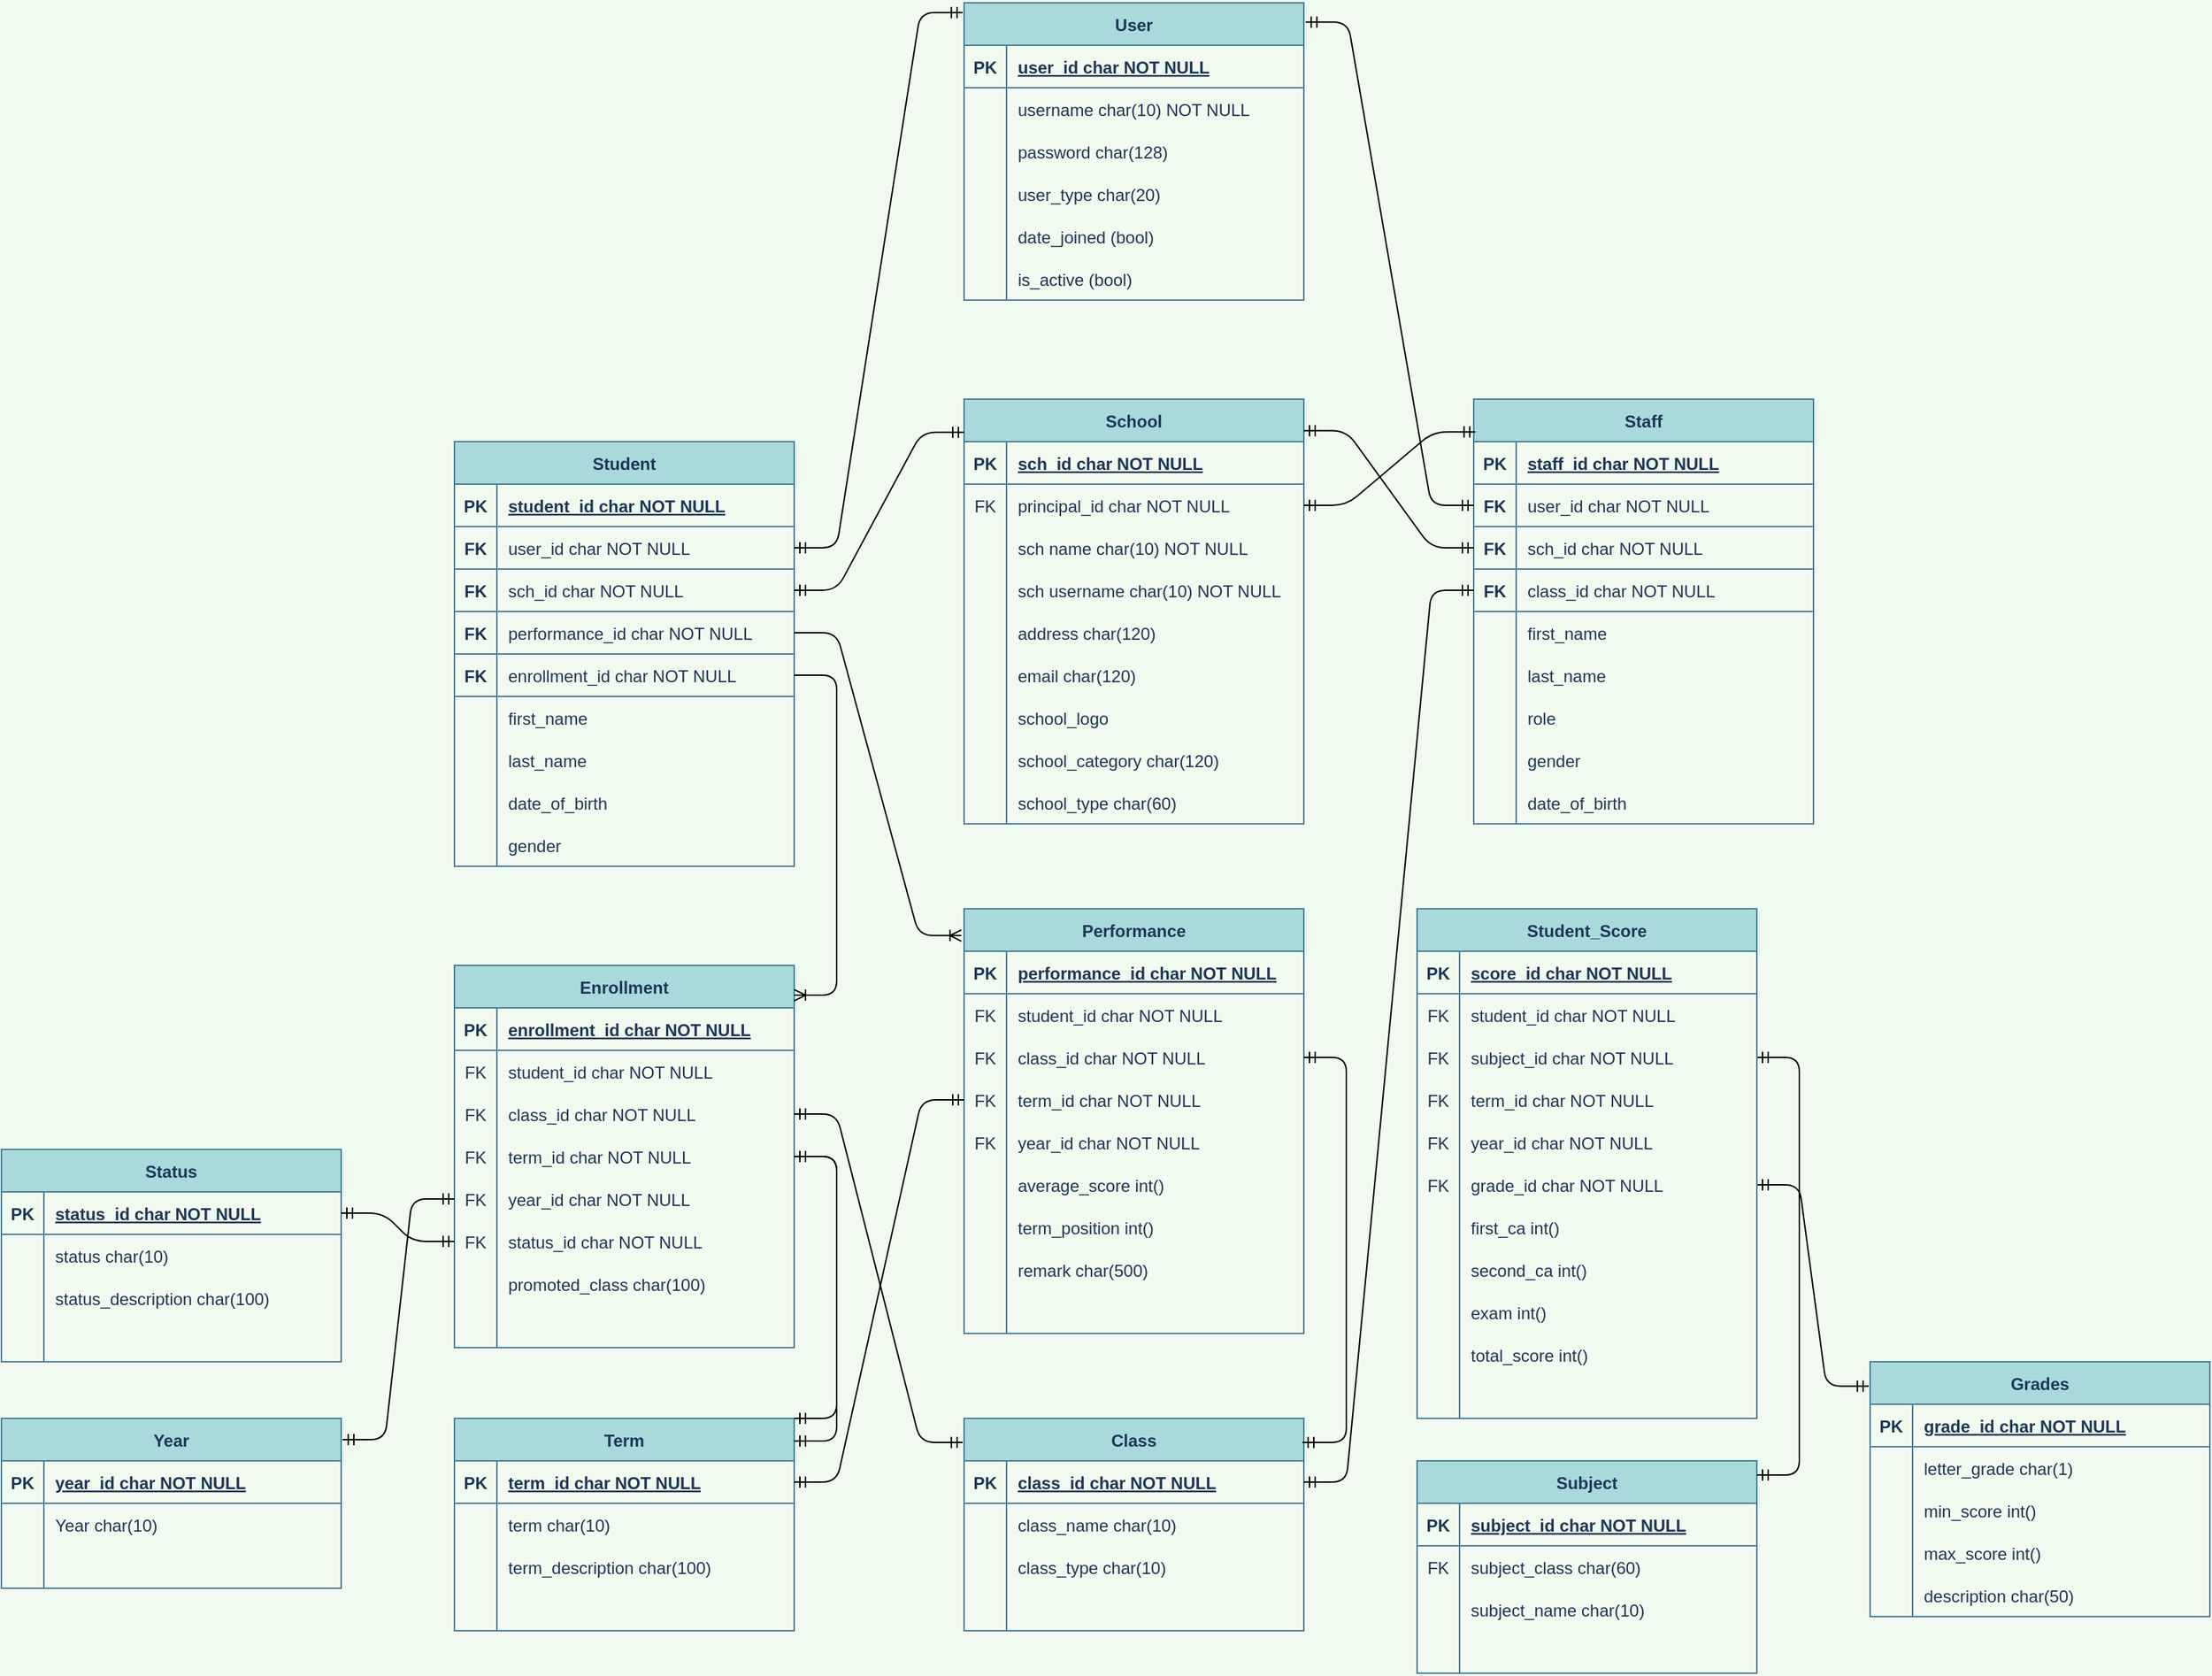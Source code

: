 <mxfile version="13.9.9" type="device"><diagram id="R2lEEEUBdFMjLlhIrx00" name="Page-1"><mxGraphModel dx="1573" dy="1518" grid="1" gridSize="10" guides="1" tooltips="1" connect="1" arrows="1" fold="1" page="1" pageScale="1" pageWidth="850" pageHeight="1100" background="#F1FAEE" math="0" shadow="0" extFonts="Permanent Marker^https://fonts.googleapis.com/css?family=Permanent+Marker"><root><mxCell id="0"/><mxCell id="1" parent="0"/><mxCell id="hC7zQeEmPXoEo7C18xI1-1" value="School" style="shape=table;startSize=30;container=1;collapsible=1;childLayout=tableLayout;fixedRows=1;rowLines=0;fontStyle=1;align=center;resizeLast=1;fillColor=#A8DADC;strokeColor=#457B9D;fontColor=#1D3557;" parent="1" vertex="1"><mxGeometry x="440" y="-800" width="240" height="300" as="geometry"/></mxCell><mxCell id="hC7zQeEmPXoEo7C18xI1-2" value="" style="shape=partialRectangle;collapsible=0;dropTarget=0;pointerEvents=0;fillColor=none;points=[[0,0.5],[1,0.5]];portConstraint=eastwest;top=0;left=0;right=0;bottom=1;strokeColor=#457B9D;fontColor=#1D3557;" parent="hC7zQeEmPXoEo7C18xI1-1" vertex="1"><mxGeometry y="30" width="240" height="30" as="geometry"/></mxCell><mxCell id="hC7zQeEmPXoEo7C18xI1-3" value="PK" style="shape=partialRectangle;overflow=hidden;connectable=0;fillColor=none;top=0;left=0;bottom=0;right=0;fontStyle=1;strokeColor=#457B9D;fontColor=#1D3557;" parent="hC7zQeEmPXoEo7C18xI1-2" vertex="1"><mxGeometry width="30" height="30" as="geometry"/></mxCell><mxCell id="hC7zQeEmPXoEo7C18xI1-4" value="sch_id char NOT NULL " style="shape=partialRectangle;overflow=hidden;connectable=0;fillColor=none;top=0;left=0;bottom=0;right=0;align=left;spacingLeft=6;fontStyle=5;strokeColor=#457B9D;fontColor=#1D3557;" parent="hC7zQeEmPXoEo7C18xI1-2" vertex="1"><mxGeometry x="30" width="210" height="30" as="geometry"/></mxCell><mxCell id="hC7zQeEmPXoEo7C18xI1-284" value="" style="shape=partialRectangle;collapsible=0;dropTarget=0;pointerEvents=0;fillColor=none;points=[[0,0.5],[1,0.5]];portConstraint=eastwest;top=0;left=0;right=0;bottom=0;strokeColor=#457B9D;fontColor=#1D3557;" parent="hC7zQeEmPXoEo7C18xI1-1" vertex="1"><mxGeometry y="60" width="240" height="30" as="geometry"/></mxCell><mxCell id="hC7zQeEmPXoEo7C18xI1-285" value="FK" style="shape=partialRectangle;overflow=hidden;connectable=0;fillColor=none;top=0;left=0;bottom=0;right=0;strokeColor=#457B9D;fontColor=#1D3557;" parent="hC7zQeEmPXoEo7C18xI1-284" vertex="1"><mxGeometry width="30" height="30" as="geometry"/></mxCell><mxCell id="hC7zQeEmPXoEo7C18xI1-286" value="principal_id char NOT NULL" style="shape=partialRectangle;overflow=hidden;connectable=0;fillColor=none;top=0;left=0;bottom=0;right=0;align=left;spacingLeft=6;strokeColor=#457B9D;fontColor=#1D3557;" parent="hC7zQeEmPXoEo7C18xI1-284" vertex="1"><mxGeometry x="30" width="210" height="30" as="geometry"/></mxCell><mxCell id="hC7zQeEmPXoEo7C18xI1-5" value="" style="shape=partialRectangle;collapsible=0;dropTarget=0;pointerEvents=0;fillColor=none;points=[[0,0.5],[1,0.5]];portConstraint=eastwest;top=0;left=0;right=0;bottom=0;strokeColor=#457B9D;fontColor=#1D3557;" parent="hC7zQeEmPXoEo7C18xI1-1" vertex="1"><mxGeometry y="90" width="240" height="30" as="geometry"/></mxCell><mxCell id="hC7zQeEmPXoEo7C18xI1-6" value="" style="shape=partialRectangle;overflow=hidden;connectable=0;fillColor=none;top=0;left=0;bottom=0;right=0;strokeColor=#457B9D;fontColor=#1D3557;" parent="hC7zQeEmPXoEo7C18xI1-5" vertex="1"><mxGeometry width="30" height="30" as="geometry"/></mxCell><mxCell id="hC7zQeEmPXoEo7C18xI1-7" value="sch name char(10) NOT NULL" style="shape=partialRectangle;overflow=hidden;connectable=0;fillColor=none;top=0;left=0;bottom=0;right=0;align=left;spacingLeft=6;strokeColor=#457B9D;fontColor=#1D3557;" parent="hC7zQeEmPXoEo7C18xI1-5" vertex="1"><mxGeometry x="30" width="210" height="30" as="geometry"/></mxCell><mxCell id="8i-eDgtLbGnoJSU9Sdrm-1" value="" style="shape=partialRectangle;collapsible=0;dropTarget=0;pointerEvents=0;fillColor=none;points=[[0,0.5],[1,0.5]];portConstraint=eastwest;top=0;left=0;right=0;bottom=0;strokeColor=#457B9D;fontColor=#1D3557;" vertex="1" parent="hC7zQeEmPXoEo7C18xI1-1"><mxGeometry y="120" width="240" height="30" as="geometry"/></mxCell><mxCell id="8i-eDgtLbGnoJSU9Sdrm-2" value="" style="shape=partialRectangle;overflow=hidden;connectable=0;fillColor=none;top=0;left=0;bottom=0;right=0;strokeColor=#457B9D;fontColor=#1D3557;" vertex="1" parent="8i-eDgtLbGnoJSU9Sdrm-1"><mxGeometry width="30" height="30" as="geometry"/></mxCell><mxCell id="8i-eDgtLbGnoJSU9Sdrm-3" value="sch username char(10) NOT NULL" style="shape=partialRectangle;overflow=hidden;connectable=0;fillColor=none;top=0;left=0;bottom=0;right=0;align=left;spacingLeft=6;strokeColor=#457B9D;fontColor=#1D3557;" vertex="1" parent="8i-eDgtLbGnoJSU9Sdrm-1"><mxGeometry x="30" width="210" height="30" as="geometry"/></mxCell><mxCell id="hC7zQeEmPXoEo7C18xI1-278" value="" style="shape=partialRectangle;collapsible=0;dropTarget=0;pointerEvents=0;fillColor=none;points=[[0,0.5],[1,0.5]];portConstraint=eastwest;top=0;left=0;right=0;bottom=0;strokeColor=#457B9D;fontColor=#1D3557;" parent="hC7zQeEmPXoEo7C18xI1-1" vertex="1"><mxGeometry y="150" width="240" height="30" as="geometry"/></mxCell><mxCell id="hC7zQeEmPXoEo7C18xI1-279" value="" style="shape=partialRectangle;overflow=hidden;connectable=0;fillColor=none;top=0;left=0;bottom=0;right=0;strokeColor=#457B9D;fontColor=#1D3557;" parent="hC7zQeEmPXoEo7C18xI1-278" vertex="1"><mxGeometry width="30" height="30" as="geometry"/></mxCell><mxCell id="hC7zQeEmPXoEo7C18xI1-280" value="address char(120)" style="shape=partialRectangle;overflow=hidden;connectable=0;fillColor=none;top=0;left=0;bottom=0;right=0;align=left;spacingLeft=6;strokeColor=#457B9D;fontColor=#1D3557;" parent="hC7zQeEmPXoEo7C18xI1-278" vertex="1"><mxGeometry x="30" width="210" height="30" as="geometry"/></mxCell><mxCell id="hC7zQeEmPXoEo7C18xI1-281" value="" style="shape=partialRectangle;collapsible=0;dropTarget=0;pointerEvents=0;fillColor=none;points=[[0,0.5],[1,0.5]];portConstraint=eastwest;top=0;left=0;right=0;bottom=0;strokeColor=#457B9D;fontColor=#1D3557;" parent="hC7zQeEmPXoEo7C18xI1-1" vertex="1"><mxGeometry y="180" width="240" height="30" as="geometry"/></mxCell><mxCell id="hC7zQeEmPXoEo7C18xI1-282" value="" style="shape=partialRectangle;overflow=hidden;connectable=0;fillColor=none;top=0;left=0;bottom=0;right=0;strokeColor=#457B9D;fontColor=#1D3557;" parent="hC7zQeEmPXoEo7C18xI1-281" vertex="1"><mxGeometry width="30" height="30" as="geometry"/></mxCell><mxCell id="hC7zQeEmPXoEo7C18xI1-283" value="email char(120)" style="shape=partialRectangle;overflow=hidden;connectable=0;fillColor=none;top=0;left=0;bottom=0;right=0;align=left;spacingLeft=6;strokeColor=#457B9D;fontColor=#1D3557;" parent="hC7zQeEmPXoEo7C18xI1-281" vertex="1"><mxGeometry x="30" width="210" height="30" as="geometry"/></mxCell><mxCell id="8i-eDgtLbGnoJSU9Sdrm-425" value="" style="shape=partialRectangle;collapsible=0;dropTarget=0;pointerEvents=0;fillColor=none;points=[[0,0.5],[1,0.5]];portConstraint=eastwest;top=0;left=0;right=0;bottom=0;strokeColor=#457B9D;fontColor=#1D3557;" vertex="1" parent="hC7zQeEmPXoEo7C18xI1-1"><mxGeometry y="210" width="240" height="30" as="geometry"/></mxCell><mxCell id="8i-eDgtLbGnoJSU9Sdrm-426" value="" style="shape=partialRectangle;overflow=hidden;connectable=0;fillColor=none;top=0;left=0;bottom=0;right=0;strokeColor=#457B9D;fontColor=#1D3557;" vertex="1" parent="8i-eDgtLbGnoJSU9Sdrm-425"><mxGeometry width="30" height="30" as="geometry"/></mxCell><mxCell id="8i-eDgtLbGnoJSU9Sdrm-427" value="school_logo" style="shape=partialRectangle;overflow=hidden;connectable=0;fillColor=none;top=0;left=0;bottom=0;right=0;align=left;spacingLeft=6;strokeColor=#457B9D;fontColor=#1D3557;" vertex="1" parent="8i-eDgtLbGnoJSU9Sdrm-425"><mxGeometry x="30" width="210" height="30" as="geometry"/></mxCell><mxCell id="hC7zQeEmPXoEo7C18xI1-8" value="" style="shape=partialRectangle;collapsible=0;dropTarget=0;pointerEvents=0;fillColor=none;points=[[0,0.5],[1,0.5]];portConstraint=eastwest;top=0;left=0;right=0;bottom=0;strokeColor=#457B9D;fontColor=#1D3557;" parent="hC7zQeEmPXoEo7C18xI1-1" vertex="1"><mxGeometry y="240" width="240" height="30" as="geometry"/></mxCell><mxCell id="hC7zQeEmPXoEo7C18xI1-9" value="" style="shape=partialRectangle;overflow=hidden;connectable=0;fillColor=none;top=0;left=0;bottom=0;right=0;strokeColor=#457B9D;fontColor=#1D3557;" parent="hC7zQeEmPXoEo7C18xI1-8" vertex="1"><mxGeometry width="30" height="30" as="geometry"/></mxCell><mxCell id="hC7zQeEmPXoEo7C18xI1-10" value="school_category char(120)" style="shape=partialRectangle;overflow=hidden;connectable=0;fillColor=none;top=0;left=0;bottom=0;right=0;align=left;spacingLeft=6;strokeColor=#457B9D;fontColor=#1D3557;" parent="hC7zQeEmPXoEo7C18xI1-8" vertex="1"><mxGeometry x="30" width="210" height="30" as="geometry"/></mxCell><mxCell id="hC7zQeEmPXoEo7C18xI1-99" value="" style="shape=partialRectangle;collapsible=0;dropTarget=0;pointerEvents=0;fillColor=none;points=[[0,0.5],[1,0.5]];portConstraint=eastwest;top=0;left=0;right=0;bottom=0;strokeColor=#457B9D;fontColor=#1D3557;" parent="hC7zQeEmPXoEo7C18xI1-1" vertex="1"><mxGeometry y="270" width="240" height="30" as="geometry"/></mxCell><mxCell id="hC7zQeEmPXoEo7C18xI1-100" value="" style="shape=partialRectangle;overflow=hidden;connectable=0;fillColor=none;top=0;left=0;bottom=0;right=0;strokeColor=#457B9D;fontColor=#1D3557;" parent="hC7zQeEmPXoEo7C18xI1-99" vertex="1"><mxGeometry width="30" height="30" as="geometry"/></mxCell><mxCell id="hC7zQeEmPXoEo7C18xI1-101" value="school_type char(60)" style="shape=partialRectangle;overflow=hidden;connectable=0;fillColor=none;top=0;left=0;bottom=0;right=0;align=left;spacingLeft=6;strokeColor=#457B9D;fontColor=#1D3557;" parent="hC7zQeEmPXoEo7C18xI1-99" vertex="1"><mxGeometry x="30" width="210" height="30" as="geometry"/></mxCell><mxCell id="hC7zQeEmPXoEo7C18xI1-17" value="Student" style="shape=table;startSize=30;container=1;collapsible=1;childLayout=tableLayout;fixedRows=1;rowLines=0;fontStyle=1;align=center;resizeLast=1;fillColor=#A8DADC;strokeColor=#457B9D;fontColor=#1D3557;" parent="1" vertex="1"><mxGeometry x="80" y="-770" width="240" height="300" as="geometry"/></mxCell><mxCell id="hC7zQeEmPXoEo7C18xI1-18" value="" style="shape=partialRectangle;collapsible=0;dropTarget=0;pointerEvents=0;fillColor=none;points=[[0,0.5],[1,0.5]];portConstraint=eastwest;top=0;left=0;right=0;bottom=1;strokeColor=#457B9D;fontColor=#1D3557;" parent="hC7zQeEmPXoEo7C18xI1-17" vertex="1"><mxGeometry y="30" width="240" height="30" as="geometry"/></mxCell><mxCell id="hC7zQeEmPXoEo7C18xI1-19" value="PK" style="shape=partialRectangle;overflow=hidden;connectable=0;fillColor=none;top=0;left=0;bottom=0;right=0;fontStyle=1;strokeColor=#457B9D;fontColor=#1D3557;" parent="hC7zQeEmPXoEo7C18xI1-18" vertex="1"><mxGeometry width="30.0" height="30" as="geometry"/></mxCell><mxCell id="hC7zQeEmPXoEo7C18xI1-20" value="student_id char NOT NULL " style="shape=partialRectangle;overflow=hidden;connectable=0;fillColor=none;top=0;left=0;bottom=0;right=0;align=left;spacingLeft=6;fontStyle=5;strokeColor=#457B9D;fontColor=#1D3557;" parent="hC7zQeEmPXoEo7C18xI1-18" vertex="1"><mxGeometry x="30.0" width="210.0" height="30" as="geometry"/></mxCell><mxCell id="hC7zQeEmPXoEo7C18xI1-61" value="" style="shape=partialRectangle;collapsible=0;dropTarget=0;pointerEvents=0;fillColor=none;points=[[0,0.5],[1,0.5]];portConstraint=eastwest;top=0;left=0;right=0;bottom=1;strokeColor=#457B9D;fontColor=#1D3557;" parent="hC7zQeEmPXoEo7C18xI1-17" vertex="1"><mxGeometry y="60" width="240" height="30" as="geometry"/></mxCell><mxCell id="hC7zQeEmPXoEo7C18xI1-62" value="FK" style="shape=partialRectangle;overflow=hidden;connectable=0;fillColor=none;top=0;left=0;bottom=0;right=0;fontStyle=1;strokeColor=#457B9D;fontColor=#1D3557;" parent="hC7zQeEmPXoEo7C18xI1-61" vertex="1"><mxGeometry width="30.0" height="30" as="geometry"/></mxCell><mxCell id="hC7zQeEmPXoEo7C18xI1-63" value="user_id char NOT NULL " style="shape=partialRectangle;overflow=hidden;connectable=0;fillColor=none;top=0;left=0;bottom=0;right=0;align=left;spacingLeft=6;fontStyle=0;strokeColor=#457B9D;fontColor=#1D3557;" parent="hC7zQeEmPXoEo7C18xI1-61" vertex="1"><mxGeometry x="30.0" width="210.0" height="30" as="geometry"/></mxCell><mxCell id="hC7zQeEmPXoEo7C18xI1-58" value="" style="shape=partialRectangle;collapsible=0;dropTarget=0;pointerEvents=0;fillColor=none;points=[[0,0.5],[1,0.5]];portConstraint=eastwest;top=0;left=0;right=0;bottom=1;strokeColor=#457B9D;fontColor=#1D3557;fontStyle=0" parent="hC7zQeEmPXoEo7C18xI1-17" vertex="1"><mxGeometry y="90" width="240" height="30" as="geometry"/></mxCell><mxCell id="hC7zQeEmPXoEo7C18xI1-59" value="FK" style="shape=partialRectangle;overflow=hidden;connectable=0;fillColor=none;top=0;left=0;bottom=0;right=0;fontStyle=1;strokeColor=#457B9D;fontColor=#1D3557;" parent="hC7zQeEmPXoEo7C18xI1-58" vertex="1"><mxGeometry width="30.0" height="30" as="geometry"/></mxCell><mxCell id="hC7zQeEmPXoEo7C18xI1-60" value="sch_id char NOT NULL " style="shape=partialRectangle;overflow=hidden;connectable=0;fillColor=none;top=0;left=0;bottom=0;right=0;align=left;spacingLeft=6;fontStyle=0;strokeColor=#457B9D;fontColor=#1D3557;" parent="hC7zQeEmPXoEo7C18xI1-58" vertex="1"><mxGeometry x="30.0" width="210.0" height="30" as="geometry"/></mxCell><mxCell id="hC7zQeEmPXoEo7C18xI1-256" value="" style="shape=partialRectangle;collapsible=0;dropTarget=0;pointerEvents=0;fillColor=none;points=[[0,0.5],[1,0.5]];portConstraint=eastwest;top=0;left=0;right=0;bottom=1;strokeColor=#457B9D;fontColor=#1D3557;fontStyle=0" parent="hC7zQeEmPXoEo7C18xI1-17" vertex="1"><mxGeometry y="120" width="240" height="30" as="geometry"/></mxCell><mxCell id="hC7zQeEmPXoEo7C18xI1-257" value="FK" style="shape=partialRectangle;overflow=hidden;connectable=0;fillColor=none;top=0;left=0;bottom=0;right=0;fontStyle=1;strokeColor=#457B9D;fontColor=#1D3557;" parent="hC7zQeEmPXoEo7C18xI1-256" vertex="1"><mxGeometry width="30.0" height="30" as="geometry"/></mxCell><mxCell id="hC7zQeEmPXoEo7C18xI1-258" value="performance_id char NOT NULL " style="shape=partialRectangle;overflow=hidden;connectable=0;fillColor=none;top=0;left=0;bottom=0;right=0;align=left;spacingLeft=6;fontStyle=0;strokeColor=#457B9D;fontColor=#1D3557;" parent="hC7zQeEmPXoEo7C18xI1-256" vertex="1"><mxGeometry x="30.0" width="210.0" height="30" as="geometry"/></mxCell><mxCell id="hC7zQeEmPXoEo7C18xI1-64" value="" style="shape=partialRectangle;collapsible=0;dropTarget=0;pointerEvents=0;fillColor=none;points=[[0,0.5],[1,0.5]];portConstraint=eastwest;top=0;left=0;right=0;bottom=1;strokeColor=#457B9D;fontColor=#1D3557;fontStyle=0" parent="hC7zQeEmPXoEo7C18xI1-17" vertex="1"><mxGeometry y="150" width="240" height="30" as="geometry"/></mxCell><mxCell id="hC7zQeEmPXoEo7C18xI1-65" value="FK" style="shape=partialRectangle;overflow=hidden;connectable=0;fillColor=none;top=0;left=0;bottom=0;right=0;fontStyle=1;strokeColor=#457B9D;fontColor=#1D3557;" parent="hC7zQeEmPXoEo7C18xI1-64" vertex="1"><mxGeometry width="30.0" height="30" as="geometry"/></mxCell><mxCell id="hC7zQeEmPXoEo7C18xI1-66" value="enrollment_id char NOT NULL " style="shape=partialRectangle;overflow=hidden;connectable=0;fillColor=none;top=0;left=0;bottom=0;right=0;align=left;spacingLeft=6;fontStyle=0;strokeColor=#457B9D;fontColor=#1D3557;" parent="hC7zQeEmPXoEo7C18xI1-64" vertex="1"><mxGeometry x="30.0" width="210.0" height="30" as="geometry"/></mxCell><mxCell id="hC7zQeEmPXoEo7C18xI1-287" value="" style="shape=partialRectangle;collapsible=0;dropTarget=0;pointerEvents=0;fillColor=none;points=[[0,0.5],[1,0.5]];portConstraint=eastwest;top=0;left=0;right=0;bottom=0;strokeColor=#457B9D;fontColor=#1D3557;" parent="hC7zQeEmPXoEo7C18xI1-17" vertex="1"><mxGeometry y="180" width="240" height="30" as="geometry"/></mxCell><mxCell id="hC7zQeEmPXoEo7C18xI1-288" value="" style="shape=partialRectangle;overflow=hidden;connectable=0;fillColor=none;top=0;left=0;bottom=0;right=0;strokeColor=#457B9D;fontColor=#1D3557;" parent="hC7zQeEmPXoEo7C18xI1-287" vertex="1"><mxGeometry width="30.0" height="30" as="geometry"/></mxCell><mxCell id="hC7zQeEmPXoEo7C18xI1-289" value="first_name" style="shape=partialRectangle;overflow=hidden;connectable=0;fillColor=none;top=0;left=0;bottom=0;right=0;align=left;spacingLeft=6;strokeColor=#457B9D;fontColor=#1D3557;" parent="hC7zQeEmPXoEo7C18xI1-287" vertex="1"><mxGeometry x="30.0" width="210.0" height="30" as="geometry"/></mxCell><mxCell id="hC7zQeEmPXoEo7C18xI1-290" value="" style="shape=partialRectangle;collapsible=0;dropTarget=0;pointerEvents=0;fillColor=none;points=[[0,0.5],[1,0.5]];portConstraint=eastwest;top=0;left=0;right=0;bottom=0;strokeColor=#457B9D;fontColor=#1D3557;" parent="hC7zQeEmPXoEo7C18xI1-17" vertex="1"><mxGeometry y="210" width="240" height="30" as="geometry"/></mxCell><mxCell id="hC7zQeEmPXoEo7C18xI1-291" value="" style="shape=partialRectangle;overflow=hidden;connectable=0;fillColor=none;top=0;left=0;bottom=0;right=0;strokeColor=#457B9D;fontColor=#1D3557;" parent="hC7zQeEmPXoEo7C18xI1-290" vertex="1"><mxGeometry width="30.0" height="30" as="geometry"/></mxCell><mxCell id="hC7zQeEmPXoEo7C18xI1-292" value="last_name" style="shape=partialRectangle;overflow=hidden;connectable=0;fillColor=none;top=0;left=0;bottom=0;right=0;align=left;spacingLeft=6;strokeColor=#457B9D;fontColor=#1D3557;" parent="hC7zQeEmPXoEo7C18xI1-290" vertex="1"><mxGeometry x="30.0" width="210.0" height="30" as="geometry"/></mxCell><mxCell id="hC7zQeEmPXoEo7C18xI1-293" value="" style="shape=partialRectangle;collapsible=0;dropTarget=0;pointerEvents=0;fillColor=none;points=[[0,0.5],[1,0.5]];portConstraint=eastwest;top=0;left=0;right=0;bottom=0;strokeColor=#457B9D;fontColor=#1D3557;" parent="hC7zQeEmPXoEo7C18xI1-17" vertex="1"><mxGeometry y="240" width="240" height="30" as="geometry"/></mxCell><mxCell id="hC7zQeEmPXoEo7C18xI1-294" value="" style="shape=partialRectangle;overflow=hidden;connectable=0;fillColor=none;top=0;left=0;bottom=0;right=0;strokeColor=#457B9D;fontColor=#1D3557;" parent="hC7zQeEmPXoEo7C18xI1-293" vertex="1"><mxGeometry width="30.0" height="30" as="geometry"/></mxCell><mxCell id="hC7zQeEmPXoEo7C18xI1-295" value="date_of_birth" style="shape=partialRectangle;overflow=hidden;connectable=0;fillColor=none;top=0;left=0;bottom=0;right=0;align=left;spacingLeft=6;strokeColor=#457B9D;fontColor=#1D3557;" parent="hC7zQeEmPXoEo7C18xI1-293" vertex="1"><mxGeometry x="30.0" width="210.0" height="30" as="geometry"/></mxCell><mxCell id="hC7zQeEmPXoEo7C18xI1-297" value="" style="shape=partialRectangle;collapsible=0;dropTarget=0;pointerEvents=0;fillColor=none;points=[[0,0.5],[1,0.5]];portConstraint=eastwest;top=0;left=0;right=0;bottom=0;strokeColor=#457B9D;fontColor=#1D3557;" parent="hC7zQeEmPXoEo7C18xI1-17" vertex="1"><mxGeometry y="270" width="240" height="30" as="geometry"/></mxCell><mxCell id="hC7zQeEmPXoEo7C18xI1-298" value="" style="shape=partialRectangle;overflow=hidden;connectable=0;fillColor=none;top=0;left=0;bottom=0;right=0;strokeColor=#457B9D;fontColor=#1D3557;" parent="hC7zQeEmPXoEo7C18xI1-297" vertex="1"><mxGeometry width="30.0" height="30" as="geometry"/></mxCell><mxCell id="hC7zQeEmPXoEo7C18xI1-299" value="gender" style="shape=partialRectangle;overflow=hidden;connectable=0;fillColor=none;top=0;left=0;bottom=0;right=0;align=left;spacingLeft=6;strokeColor=#457B9D;fontColor=#1D3557;" parent="hC7zQeEmPXoEo7C18xI1-297" vertex="1"><mxGeometry x="30.0" width="210.0" height="30" as="geometry"/></mxCell><mxCell id="hC7zQeEmPXoEo7C18xI1-33" value="User" style="shape=table;startSize=30;container=1;collapsible=1;childLayout=tableLayout;fixedRows=1;rowLines=0;fontStyle=1;align=center;resizeLast=1;fillColor=#A8DADC;strokeColor=#457B9D;fontColor=#1D3557;" parent="1" vertex="1"><mxGeometry x="440" y="-1080" width="240" height="210" as="geometry"/></mxCell><mxCell id="hC7zQeEmPXoEo7C18xI1-34" value="" style="shape=partialRectangle;collapsible=0;dropTarget=0;pointerEvents=0;fillColor=none;points=[[0,0.5],[1,0.5]];portConstraint=eastwest;top=0;left=0;right=0;bottom=1;strokeColor=#457B9D;fontColor=#1D3557;" parent="hC7zQeEmPXoEo7C18xI1-33" vertex="1"><mxGeometry y="30" width="240" height="30" as="geometry"/></mxCell><mxCell id="hC7zQeEmPXoEo7C18xI1-35" value="PK" style="shape=partialRectangle;overflow=hidden;connectable=0;fillColor=none;top=0;left=0;bottom=0;right=0;fontStyle=1;strokeColor=#457B9D;fontColor=#1D3557;" parent="hC7zQeEmPXoEo7C18xI1-34" vertex="1"><mxGeometry width="30" height="30" as="geometry"/></mxCell><mxCell id="hC7zQeEmPXoEo7C18xI1-36" value="user_id char NOT NULL " style="shape=partialRectangle;overflow=hidden;connectable=0;fillColor=none;top=0;left=0;bottom=0;right=0;align=left;spacingLeft=6;fontStyle=5;strokeColor=#457B9D;fontColor=#1D3557;" parent="hC7zQeEmPXoEo7C18xI1-34" vertex="1"><mxGeometry x="30" width="210" height="30" as="geometry"/></mxCell><mxCell id="hC7zQeEmPXoEo7C18xI1-37" value="" style="shape=partialRectangle;collapsible=0;dropTarget=0;pointerEvents=0;fillColor=none;points=[[0,0.5],[1,0.5]];portConstraint=eastwest;top=0;left=0;right=0;bottom=0;strokeColor=#457B9D;fontColor=#1D3557;" parent="hC7zQeEmPXoEo7C18xI1-33" vertex="1"><mxGeometry y="60" width="240" height="30" as="geometry"/></mxCell><mxCell id="hC7zQeEmPXoEo7C18xI1-38" value="" style="shape=partialRectangle;overflow=hidden;connectable=0;fillColor=none;top=0;left=0;bottom=0;right=0;strokeColor=#457B9D;fontColor=#1D3557;" parent="hC7zQeEmPXoEo7C18xI1-37" vertex="1"><mxGeometry width="30" height="30" as="geometry"/></mxCell><mxCell id="hC7zQeEmPXoEo7C18xI1-39" value="username char(10) NOT NULL" style="shape=partialRectangle;overflow=hidden;connectable=0;fillColor=none;top=0;left=0;bottom=0;right=0;align=left;spacingLeft=6;strokeColor=#457B9D;fontColor=#1D3557;" parent="hC7zQeEmPXoEo7C18xI1-37" vertex="1"><mxGeometry x="30" width="210" height="30" as="geometry"/></mxCell><mxCell id="hC7zQeEmPXoEo7C18xI1-40" value="" style="shape=partialRectangle;collapsible=0;dropTarget=0;pointerEvents=0;fillColor=none;points=[[0,0.5],[1,0.5]];portConstraint=eastwest;top=0;left=0;right=0;bottom=0;strokeColor=#457B9D;fontColor=#1D3557;" parent="hC7zQeEmPXoEo7C18xI1-33" vertex="1"><mxGeometry y="90" width="240" height="30" as="geometry"/></mxCell><mxCell id="hC7zQeEmPXoEo7C18xI1-41" value="" style="shape=partialRectangle;overflow=hidden;connectable=0;fillColor=none;top=0;left=0;bottom=0;right=0;strokeColor=#457B9D;fontColor=#1D3557;" parent="hC7zQeEmPXoEo7C18xI1-40" vertex="1"><mxGeometry width="30" height="30" as="geometry"/></mxCell><mxCell id="hC7zQeEmPXoEo7C18xI1-42" value="password char(128)" style="shape=partialRectangle;overflow=hidden;connectable=0;fillColor=none;top=0;left=0;bottom=0;right=0;align=left;spacingLeft=6;strokeColor=#457B9D;fontColor=#1D3557;" parent="hC7zQeEmPXoEo7C18xI1-40" vertex="1"><mxGeometry x="30" width="210" height="30" as="geometry"/></mxCell><mxCell id="hC7zQeEmPXoEo7C18xI1-46" value="" style="shape=partialRectangle;collapsible=0;dropTarget=0;pointerEvents=0;fillColor=none;points=[[0,0.5],[1,0.5]];portConstraint=eastwest;top=0;left=0;right=0;bottom=0;strokeColor=#457B9D;fontColor=#1D3557;" parent="hC7zQeEmPXoEo7C18xI1-33" vertex="1"><mxGeometry y="120" width="240" height="30" as="geometry"/></mxCell><mxCell id="hC7zQeEmPXoEo7C18xI1-47" value="" style="shape=partialRectangle;overflow=hidden;connectable=0;fillColor=none;top=0;left=0;bottom=0;right=0;strokeColor=#457B9D;fontColor=#1D3557;" parent="hC7zQeEmPXoEo7C18xI1-46" vertex="1"><mxGeometry width="30" height="30" as="geometry"/></mxCell><mxCell id="hC7zQeEmPXoEo7C18xI1-48" value="user_type char(20)" style="shape=partialRectangle;overflow=hidden;connectable=0;fillColor=none;top=0;left=0;bottom=0;right=0;align=left;spacingLeft=6;strokeColor=#457B9D;fontColor=#1D3557;" parent="hC7zQeEmPXoEo7C18xI1-46" vertex="1"><mxGeometry x="30" width="210" height="30" as="geometry"/></mxCell><mxCell id="hC7zQeEmPXoEo7C18xI1-49" value="" style="shape=partialRectangle;collapsible=0;dropTarget=0;pointerEvents=0;fillColor=none;points=[[0,0.5],[1,0.5]];portConstraint=eastwest;top=0;left=0;right=0;bottom=0;strokeColor=#457B9D;fontColor=#1D3557;" parent="hC7zQeEmPXoEo7C18xI1-33" vertex="1"><mxGeometry y="150" width="240" height="30" as="geometry"/></mxCell><mxCell id="hC7zQeEmPXoEo7C18xI1-50" value="" style="shape=partialRectangle;overflow=hidden;connectable=0;fillColor=none;top=0;left=0;bottom=0;right=0;strokeColor=#457B9D;fontColor=#1D3557;" parent="hC7zQeEmPXoEo7C18xI1-49" vertex="1"><mxGeometry width="30" height="30" as="geometry"/></mxCell><mxCell id="hC7zQeEmPXoEo7C18xI1-51" value="date_joined (bool)" style="shape=partialRectangle;overflow=hidden;connectable=0;fillColor=none;top=0;left=0;bottom=0;right=0;align=left;spacingLeft=6;strokeColor=#457B9D;fontColor=#1D3557;" parent="hC7zQeEmPXoEo7C18xI1-49" vertex="1"><mxGeometry x="30" width="210" height="30" as="geometry"/></mxCell><mxCell id="hC7zQeEmPXoEo7C18xI1-52" value="" style="shape=partialRectangle;collapsible=0;dropTarget=0;pointerEvents=0;fillColor=none;points=[[0,0.5],[1,0.5]];portConstraint=eastwest;top=0;left=0;right=0;bottom=0;strokeColor=#457B9D;fontColor=#1D3557;" parent="hC7zQeEmPXoEo7C18xI1-33" vertex="1"><mxGeometry y="180" width="240" height="30" as="geometry"/></mxCell><mxCell id="hC7zQeEmPXoEo7C18xI1-53" value="" style="shape=partialRectangle;overflow=hidden;connectable=0;fillColor=none;top=0;left=0;bottom=0;right=0;strokeColor=#457B9D;fontColor=#1D3557;" parent="hC7zQeEmPXoEo7C18xI1-52" vertex="1"><mxGeometry width="30" height="30" as="geometry"/></mxCell><mxCell id="hC7zQeEmPXoEo7C18xI1-54" value="is_active (bool)" style="shape=partialRectangle;overflow=hidden;connectable=0;fillColor=none;top=0;left=0;bottom=0;right=0;align=left;spacingLeft=6;strokeColor=#457B9D;fontColor=#1D3557;" parent="hC7zQeEmPXoEo7C18xI1-52" vertex="1"><mxGeometry x="30" width="210" height="30" as="geometry"/></mxCell><mxCell id="hC7zQeEmPXoEo7C18xI1-67" value="Class" style="shape=table;startSize=30;container=1;collapsible=1;childLayout=tableLayout;fixedRows=1;rowLines=0;fontStyle=1;align=center;resizeLast=1;fillColor=#A8DADC;strokeColor=#457B9D;fontColor=#1D3557;" parent="1" vertex="1"><mxGeometry x="440" y="-80" width="240" height="150" as="geometry"/></mxCell><mxCell id="hC7zQeEmPXoEo7C18xI1-68" value="" style="shape=partialRectangle;collapsible=0;dropTarget=0;pointerEvents=0;fillColor=none;points=[[0,0.5],[1,0.5]];portConstraint=eastwest;top=0;left=0;right=0;bottom=1;strokeColor=#457B9D;fontColor=#1D3557;" parent="hC7zQeEmPXoEo7C18xI1-67" vertex="1"><mxGeometry y="30" width="240" height="30" as="geometry"/></mxCell><mxCell id="hC7zQeEmPXoEo7C18xI1-69" value="PK" style="shape=partialRectangle;overflow=hidden;connectable=0;fillColor=none;top=0;left=0;bottom=0;right=0;fontStyle=1;strokeColor=#457B9D;fontColor=#1D3557;" parent="hC7zQeEmPXoEo7C18xI1-68" vertex="1"><mxGeometry width="30" height="30" as="geometry"/></mxCell><mxCell id="hC7zQeEmPXoEo7C18xI1-70" value="class_id char NOT NULL " style="shape=partialRectangle;overflow=hidden;connectable=0;fillColor=none;top=0;left=0;bottom=0;right=0;align=left;spacingLeft=6;fontStyle=5;strokeColor=#457B9D;fontColor=#1D3557;" parent="hC7zQeEmPXoEo7C18xI1-68" vertex="1"><mxGeometry x="30" width="210" height="30" as="geometry"/></mxCell><mxCell id="hC7zQeEmPXoEo7C18xI1-71" value="" style="shape=partialRectangle;collapsible=0;dropTarget=0;pointerEvents=0;fillColor=none;points=[[0,0.5],[1,0.5]];portConstraint=eastwest;top=0;left=0;right=0;bottom=0;strokeColor=#457B9D;fontColor=#1D3557;" parent="hC7zQeEmPXoEo7C18xI1-67" vertex="1"><mxGeometry y="60" width="240" height="30" as="geometry"/></mxCell><mxCell id="hC7zQeEmPXoEo7C18xI1-72" value="" style="shape=partialRectangle;overflow=hidden;connectable=0;fillColor=none;top=0;left=0;bottom=0;right=0;strokeColor=#457B9D;fontColor=#1D3557;" parent="hC7zQeEmPXoEo7C18xI1-71" vertex="1"><mxGeometry width="30" height="30" as="geometry"/></mxCell><mxCell id="hC7zQeEmPXoEo7C18xI1-73" value="class_name char(10)" style="shape=partialRectangle;overflow=hidden;connectable=0;fillColor=none;top=0;left=0;bottom=0;right=0;align=left;spacingLeft=6;strokeColor=#457B9D;fontColor=#1D3557;" parent="hC7zQeEmPXoEo7C18xI1-71" vertex="1"><mxGeometry x="30" width="210" height="30" as="geometry"/></mxCell><mxCell id="hC7zQeEmPXoEo7C18xI1-105" value="" style="shape=partialRectangle;collapsible=0;dropTarget=0;pointerEvents=0;fillColor=none;points=[[0,0.5],[1,0.5]];portConstraint=eastwest;top=0;left=0;right=0;bottom=0;strokeColor=#457B9D;fontColor=#1D3557;" parent="hC7zQeEmPXoEo7C18xI1-67" vertex="1"><mxGeometry y="90" width="240" height="30" as="geometry"/></mxCell><mxCell id="hC7zQeEmPXoEo7C18xI1-106" value="" style="shape=partialRectangle;overflow=hidden;connectable=0;fillColor=none;top=0;left=0;bottom=0;right=0;strokeColor=#457B9D;fontColor=#1D3557;" parent="hC7zQeEmPXoEo7C18xI1-105" vertex="1"><mxGeometry width="30" height="30" as="geometry"/></mxCell><mxCell id="hC7zQeEmPXoEo7C18xI1-107" value="class_type char(10)" style="shape=partialRectangle;overflow=hidden;connectable=0;fillColor=none;top=0;left=0;bottom=0;right=0;align=left;spacingLeft=6;strokeColor=#457B9D;fontColor=#1D3557;" parent="hC7zQeEmPXoEo7C18xI1-105" vertex="1"><mxGeometry x="30" width="210" height="30" as="geometry"/></mxCell><mxCell id="hC7zQeEmPXoEo7C18xI1-80" value="" style="shape=partialRectangle;collapsible=0;dropTarget=0;pointerEvents=0;fillColor=none;points=[[0,0.5],[1,0.5]];portConstraint=eastwest;top=0;left=0;right=0;bottom=0;strokeColor=#457B9D;fontColor=#1D3557;" parent="hC7zQeEmPXoEo7C18xI1-67" vertex="1"><mxGeometry y="120" width="240" height="30" as="geometry"/></mxCell><mxCell id="hC7zQeEmPXoEo7C18xI1-81" value="" style="shape=partialRectangle;overflow=hidden;connectable=0;fillColor=none;top=0;left=0;bottom=0;right=0;strokeColor=#457B9D;fontColor=#1D3557;" parent="hC7zQeEmPXoEo7C18xI1-80" vertex="1"><mxGeometry width="30" height="30" as="geometry"/></mxCell><mxCell id="hC7zQeEmPXoEo7C18xI1-82" value="" style="shape=partialRectangle;overflow=hidden;connectable=0;fillColor=none;top=0;left=0;bottom=0;right=0;align=left;spacingLeft=6;strokeColor=#457B9D;fontColor=#1D3557;" parent="hC7zQeEmPXoEo7C18xI1-80" vertex="1"><mxGeometry x="30" width="210" height="30" as="geometry"/></mxCell><mxCell id="hC7zQeEmPXoEo7C18xI1-83" value="Subject" style="shape=table;startSize=30;container=1;collapsible=1;childLayout=tableLayout;fixedRows=1;rowLines=0;fontStyle=1;align=center;resizeLast=1;fillColor=#A8DADC;strokeColor=#457B9D;fontColor=#1D3557;" parent="1" vertex="1"><mxGeometry x="760" y="-50" width="240" height="150" as="geometry"/></mxCell><mxCell id="hC7zQeEmPXoEo7C18xI1-84" value="" style="shape=partialRectangle;collapsible=0;dropTarget=0;pointerEvents=0;fillColor=none;points=[[0,0.5],[1,0.5]];portConstraint=eastwest;top=0;left=0;right=0;bottom=1;strokeColor=#457B9D;fontColor=#1D3557;" parent="hC7zQeEmPXoEo7C18xI1-83" vertex="1"><mxGeometry y="30" width="240" height="30" as="geometry"/></mxCell><mxCell id="hC7zQeEmPXoEo7C18xI1-85" value="PK" style="shape=partialRectangle;overflow=hidden;connectable=0;fillColor=none;top=0;left=0;bottom=0;right=0;fontStyle=1;strokeColor=#457B9D;fontColor=#1D3557;" parent="hC7zQeEmPXoEo7C18xI1-84" vertex="1"><mxGeometry width="30" height="30" as="geometry"/></mxCell><mxCell id="hC7zQeEmPXoEo7C18xI1-86" value="subject_id char NOT NULL " style="shape=partialRectangle;overflow=hidden;connectable=0;fillColor=none;top=0;left=0;bottom=0;right=0;align=left;spacingLeft=6;fontStyle=5;strokeColor=#457B9D;fontColor=#1D3557;" parent="hC7zQeEmPXoEo7C18xI1-84" vertex="1"><mxGeometry x="30" width="210" height="30" as="geometry"/></mxCell><mxCell id="hC7zQeEmPXoEo7C18xI1-90" value="" style="shape=partialRectangle;collapsible=0;dropTarget=0;pointerEvents=0;fillColor=none;points=[[0,0.5],[1,0.5]];portConstraint=eastwest;top=0;left=0;right=0;bottom=0;strokeColor=#457B9D;fontColor=#1D3557;" parent="hC7zQeEmPXoEo7C18xI1-83" vertex="1"><mxGeometry y="60" width="240" height="30" as="geometry"/></mxCell><mxCell id="hC7zQeEmPXoEo7C18xI1-91" value="FK" style="shape=partialRectangle;overflow=hidden;connectable=0;fillColor=none;top=0;left=0;bottom=0;right=0;strokeColor=#457B9D;fontColor=#1D3557;" parent="hC7zQeEmPXoEo7C18xI1-90" vertex="1"><mxGeometry width="30" height="30" as="geometry"/></mxCell><mxCell id="hC7zQeEmPXoEo7C18xI1-92" value="subject_class char(60)" style="shape=partialRectangle;overflow=hidden;connectable=0;fillColor=none;top=0;left=0;bottom=0;right=0;align=left;spacingLeft=6;strokeColor=#457B9D;fontColor=#1D3557;" parent="hC7zQeEmPXoEo7C18xI1-90" vertex="1"><mxGeometry x="30" width="210" height="30" as="geometry"/></mxCell><mxCell id="hC7zQeEmPXoEo7C18xI1-87" value="" style="shape=partialRectangle;collapsible=0;dropTarget=0;pointerEvents=0;fillColor=none;points=[[0,0.5],[1,0.5]];portConstraint=eastwest;top=0;left=0;right=0;bottom=0;strokeColor=#457B9D;fontColor=#1D3557;" parent="hC7zQeEmPXoEo7C18xI1-83" vertex="1"><mxGeometry y="90" width="240" height="30" as="geometry"/></mxCell><mxCell id="hC7zQeEmPXoEo7C18xI1-88" value="" style="shape=partialRectangle;overflow=hidden;connectable=0;fillColor=none;top=0;left=0;bottom=0;right=0;strokeColor=#457B9D;fontColor=#1D3557;" parent="hC7zQeEmPXoEo7C18xI1-87" vertex="1"><mxGeometry width="30" height="30" as="geometry"/></mxCell><mxCell id="hC7zQeEmPXoEo7C18xI1-89" value="subject_name char(10) " style="shape=partialRectangle;overflow=hidden;connectable=0;fillColor=none;top=0;left=0;bottom=0;right=0;align=left;spacingLeft=6;strokeColor=#457B9D;fontColor=#1D3557;" parent="hC7zQeEmPXoEo7C18xI1-87" vertex="1"><mxGeometry x="30" width="210" height="30" as="geometry"/></mxCell><mxCell id="hC7zQeEmPXoEo7C18xI1-96" value="" style="shape=partialRectangle;collapsible=0;dropTarget=0;pointerEvents=0;fillColor=none;points=[[0,0.5],[1,0.5]];portConstraint=eastwest;top=0;left=0;right=0;bottom=0;strokeColor=#457B9D;fontColor=#1D3557;" parent="hC7zQeEmPXoEo7C18xI1-83" vertex="1"><mxGeometry y="120" width="240" height="30" as="geometry"/></mxCell><mxCell id="hC7zQeEmPXoEo7C18xI1-97" value="" style="shape=partialRectangle;overflow=hidden;connectable=0;fillColor=none;top=0;left=0;bottom=0;right=0;strokeColor=#457B9D;fontColor=#1D3557;" parent="hC7zQeEmPXoEo7C18xI1-96" vertex="1"><mxGeometry width="30" height="30" as="geometry"/></mxCell><mxCell id="hC7zQeEmPXoEo7C18xI1-98" value="" style="shape=partialRectangle;overflow=hidden;connectable=0;fillColor=none;top=0;left=0;bottom=0;right=0;align=left;spacingLeft=6;strokeColor=#457B9D;fontColor=#1D3557;" parent="hC7zQeEmPXoEo7C18xI1-96" vertex="1"><mxGeometry x="30" width="210" height="30" as="geometry"/></mxCell><mxCell id="hC7zQeEmPXoEo7C18xI1-108" value="Staff" style="shape=table;startSize=30;container=1;collapsible=1;childLayout=tableLayout;fixedRows=1;rowLines=0;fontStyle=1;align=center;resizeLast=1;fillColor=#A8DADC;strokeColor=#457B9D;fontColor=#1D3557;" parent="1" vertex="1"><mxGeometry x="800" y="-800" width="240" height="300" as="geometry"/></mxCell><mxCell id="hC7zQeEmPXoEo7C18xI1-109" value="" style="shape=partialRectangle;collapsible=0;dropTarget=0;pointerEvents=0;fillColor=none;points=[[0,0.5],[1,0.5]];portConstraint=eastwest;top=0;left=0;right=0;bottom=1;strokeColor=#457B9D;fontColor=#1D3557;" parent="hC7zQeEmPXoEo7C18xI1-108" vertex="1"><mxGeometry y="30" width="240" height="30" as="geometry"/></mxCell><mxCell id="hC7zQeEmPXoEo7C18xI1-110" value="PK" style="shape=partialRectangle;overflow=hidden;connectable=0;fillColor=none;top=0;left=0;bottom=0;right=0;fontStyle=1;strokeColor=#457B9D;fontColor=#1D3557;" parent="hC7zQeEmPXoEo7C18xI1-109" vertex="1"><mxGeometry width="30" height="30" as="geometry"/></mxCell><mxCell id="hC7zQeEmPXoEo7C18xI1-111" value="staff_id char NOT NULL " style="shape=partialRectangle;overflow=hidden;connectable=0;fillColor=none;top=0;left=0;bottom=0;right=0;align=left;spacingLeft=6;fontStyle=5;strokeColor=#457B9D;fontColor=#1D3557;" parent="hC7zQeEmPXoEo7C18xI1-109" vertex="1"><mxGeometry x="30" width="210" height="30" as="geometry"/></mxCell><mxCell id="hC7zQeEmPXoEo7C18xI1-112" value="" style="shape=partialRectangle;collapsible=0;dropTarget=0;pointerEvents=0;fillColor=none;points=[[0,0.5],[1,0.5]];portConstraint=eastwest;top=0;left=0;right=0;bottom=1;strokeColor=#457B9D;fontColor=#1D3557;" parent="hC7zQeEmPXoEo7C18xI1-108" vertex="1"><mxGeometry y="60" width="240" height="30" as="geometry"/></mxCell><mxCell id="hC7zQeEmPXoEo7C18xI1-113" value="FK" style="shape=partialRectangle;overflow=hidden;connectable=0;fillColor=none;top=0;left=0;bottom=0;right=0;fontStyle=1;strokeColor=#457B9D;fontColor=#1D3557;" parent="hC7zQeEmPXoEo7C18xI1-112" vertex="1"><mxGeometry width="30" height="30" as="geometry"/></mxCell><mxCell id="hC7zQeEmPXoEo7C18xI1-114" value="user_id char NOT NULL " style="shape=partialRectangle;overflow=hidden;connectable=0;fillColor=none;top=0;left=0;bottom=0;right=0;align=left;spacingLeft=6;fontStyle=0;strokeColor=#457B9D;fontColor=#1D3557;" parent="hC7zQeEmPXoEo7C18xI1-112" vertex="1"><mxGeometry x="30" width="210" height="30" as="geometry"/></mxCell><mxCell id="hC7zQeEmPXoEo7C18xI1-115" value="" style="shape=partialRectangle;collapsible=0;dropTarget=0;pointerEvents=0;fillColor=none;points=[[0,0.5],[1,0.5]];portConstraint=eastwest;top=0;left=0;right=0;bottom=1;strokeColor=#457B9D;fontColor=#1D3557;fontStyle=0" parent="hC7zQeEmPXoEo7C18xI1-108" vertex="1"><mxGeometry y="90" width="240" height="30" as="geometry"/></mxCell><mxCell id="hC7zQeEmPXoEo7C18xI1-116" value="FK" style="shape=partialRectangle;overflow=hidden;connectable=0;fillColor=none;top=0;left=0;bottom=0;right=0;fontStyle=1;strokeColor=#457B9D;fontColor=#1D3557;" parent="hC7zQeEmPXoEo7C18xI1-115" vertex="1"><mxGeometry width="30" height="30" as="geometry"/></mxCell><mxCell id="hC7zQeEmPXoEo7C18xI1-117" value="sch_id char NOT NULL " style="shape=partialRectangle;overflow=hidden;connectable=0;fillColor=none;top=0;left=0;bottom=0;right=0;align=left;spacingLeft=6;fontStyle=0;strokeColor=#457B9D;fontColor=#1D3557;" parent="hC7zQeEmPXoEo7C18xI1-115" vertex="1"><mxGeometry x="30" width="210" height="30" as="geometry"/></mxCell><mxCell id="hC7zQeEmPXoEo7C18xI1-118" value="" style="shape=partialRectangle;collapsible=0;dropTarget=0;pointerEvents=0;fillColor=none;points=[[0,0.5],[1,0.5]];portConstraint=eastwest;top=0;left=0;right=0;bottom=1;strokeColor=#457B9D;fontColor=#1D3557;fontStyle=0" parent="hC7zQeEmPXoEo7C18xI1-108" vertex="1"><mxGeometry y="120" width="240" height="30" as="geometry"/></mxCell><mxCell id="hC7zQeEmPXoEo7C18xI1-119" value="FK" style="shape=partialRectangle;overflow=hidden;connectable=0;fillColor=none;top=0;left=0;bottom=0;right=0;fontStyle=1;strokeColor=#457B9D;fontColor=#1D3557;" parent="hC7zQeEmPXoEo7C18xI1-118" vertex="1"><mxGeometry width="30" height="30" as="geometry"/></mxCell><mxCell id="hC7zQeEmPXoEo7C18xI1-120" value="class_id char NOT NULL " style="shape=partialRectangle;overflow=hidden;connectable=0;fillColor=none;top=0;left=0;bottom=0;right=0;align=left;spacingLeft=6;fontStyle=0;strokeColor=#457B9D;fontColor=#1D3557;" parent="hC7zQeEmPXoEo7C18xI1-118" vertex="1"><mxGeometry x="30" width="210" height="30" as="geometry"/></mxCell><mxCell id="hC7zQeEmPXoEo7C18xI1-130" value="" style="shape=partialRectangle;collapsible=0;dropTarget=0;pointerEvents=0;fillColor=none;points=[[0,0.5],[1,0.5]];portConstraint=eastwest;top=0;left=0;right=0;bottom=0;strokeColor=#457B9D;fontColor=#1D3557;" parent="hC7zQeEmPXoEo7C18xI1-108" vertex="1"><mxGeometry y="150" width="240" height="30" as="geometry"/></mxCell><mxCell id="hC7zQeEmPXoEo7C18xI1-131" value="" style="shape=partialRectangle;overflow=hidden;connectable=0;fillColor=none;top=0;left=0;bottom=0;right=0;strokeColor=#457B9D;fontColor=#1D3557;" parent="hC7zQeEmPXoEo7C18xI1-130" vertex="1"><mxGeometry width="30" height="30" as="geometry"/></mxCell><mxCell id="hC7zQeEmPXoEo7C18xI1-132" value="first_name" style="shape=partialRectangle;overflow=hidden;connectable=0;fillColor=none;top=0;left=0;bottom=0;right=0;align=left;spacingLeft=6;strokeColor=#457B9D;fontColor=#1D3557;" parent="hC7zQeEmPXoEo7C18xI1-130" vertex="1"><mxGeometry x="30" width="210" height="30" as="geometry"/></mxCell><mxCell id="hC7zQeEmPXoEo7C18xI1-300" value="" style="shape=partialRectangle;collapsible=0;dropTarget=0;pointerEvents=0;fillColor=none;points=[[0,0.5],[1,0.5]];portConstraint=eastwest;top=0;left=0;right=0;bottom=0;strokeColor=#457B9D;fontColor=#1D3557;" parent="hC7zQeEmPXoEo7C18xI1-108" vertex="1"><mxGeometry y="180" width="240" height="30" as="geometry"/></mxCell><mxCell id="hC7zQeEmPXoEo7C18xI1-301" value="" style="shape=partialRectangle;overflow=hidden;connectable=0;fillColor=none;top=0;left=0;bottom=0;right=0;strokeColor=#457B9D;fontColor=#1D3557;" parent="hC7zQeEmPXoEo7C18xI1-300" vertex="1"><mxGeometry width="30" height="30" as="geometry"/></mxCell><mxCell id="hC7zQeEmPXoEo7C18xI1-302" value="last_name" style="shape=partialRectangle;overflow=hidden;connectable=0;fillColor=none;top=0;left=0;bottom=0;right=0;align=left;spacingLeft=6;strokeColor=#457B9D;fontColor=#1D3557;" parent="hC7zQeEmPXoEo7C18xI1-300" vertex="1"><mxGeometry x="30" width="210" height="30" as="geometry"/></mxCell><mxCell id="hC7zQeEmPXoEo7C18xI1-303" value="" style="shape=partialRectangle;collapsible=0;dropTarget=0;pointerEvents=0;fillColor=none;points=[[0,0.5],[1,0.5]];portConstraint=eastwest;top=0;left=0;right=0;bottom=0;strokeColor=#457B9D;fontColor=#1D3557;" parent="hC7zQeEmPXoEo7C18xI1-108" vertex="1"><mxGeometry y="210" width="240" height="30" as="geometry"/></mxCell><mxCell id="hC7zQeEmPXoEo7C18xI1-304" value="" style="shape=partialRectangle;overflow=hidden;connectable=0;fillColor=none;top=0;left=0;bottom=0;right=0;strokeColor=#457B9D;fontColor=#1D3557;" parent="hC7zQeEmPXoEo7C18xI1-303" vertex="1"><mxGeometry width="30" height="30" as="geometry"/></mxCell><mxCell id="hC7zQeEmPXoEo7C18xI1-305" value="role" style="shape=partialRectangle;overflow=hidden;connectable=0;fillColor=none;top=0;left=0;bottom=0;right=0;align=left;spacingLeft=6;strokeColor=#457B9D;fontColor=#1D3557;" parent="hC7zQeEmPXoEo7C18xI1-303" vertex="1"><mxGeometry x="30" width="210" height="30" as="geometry"/></mxCell><mxCell id="hC7zQeEmPXoEo7C18xI1-306" value="" style="shape=partialRectangle;collapsible=0;dropTarget=0;pointerEvents=0;fillColor=none;points=[[0,0.5],[1,0.5]];portConstraint=eastwest;top=0;left=0;right=0;bottom=0;strokeColor=#457B9D;fontColor=#1D3557;" parent="hC7zQeEmPXoEo7C18xI1-108" vertex="1"><mxGeometry y="240" width="240" height="30" as="geometry"/></mxCell><mxCell id="hC7zQeEmPXoEo7C18xI1-307" value="" style="shape=partialRectangle;overflow=hidden;connectable=0;fillColor=none;top=0;left=0;bottom=0;right=0;strokeColor=#457B9D;fontColor=#1D3557;" parent="hC7zQeEmPXoEo7C18xI1-306" vertex="1"><mxGeometry width="30" height="30" as="geometry"/></mxCell><mxCell id="hC7zQeEmPXoEo7C18xI1-308" value="gender" style="shape=partialRectangle;overflow=hidden;connectable=0;fillColor=none;top=0;left=0;bottom=0;right=0;align=left;spacingLeft=6;strokeColor=#457B9D;fontColor=#1D3557;" parent="hC7zQeEmPXoEo7C18xI1-306" vertex="1"><mxGeometry x="30" width="210" height="30" as="geometry"/></mxCell><mxCell id="hC7zQeEmPXoEo7C18xI1-309" value="" style="shape=partialRectangle;collapsible=0;dropTarget=0;pointerEvents=0;fillColor=none;points=[[0,0.5],[1,0.5]];portConstraint=eastwest;top=0;left=0;right=0;bottom=0;strokeColor=#457B9D;fontColor=#1D3557;" parent="hC7zQeEmPXoEo7C18xI1-108" vertex="1"><mxGeometry y="270" width="240" height="30" as="geometry"/></mxCell><mxCell id="hC7zQeEmPXoEo7C18xI1-310" value="" style="shape=partialRectangle;overflow=hidden;connectable=0;fillColor=none;top=0;left=0;bottom=0;right=0;strokeColor=#457B9D;fontColor=#1D3557;" parent="hC7zQeEmPXoEo7C18xI1-309" vertex="1"><mxGeometry width="30" height="30" as="geometry"/></mxCell><mxCell id="hC7zQeEmPXoEo7C18xI1-311" value="date_of_birth" style="shape=partialRectangle;overflow=hidden;connectable=0;fillColor=none;top=0;left=0;bottom=0;right=0;align=left;spacingLeft=6;strokeColor=#457B9D;fontColor=#1D3557;" parent="hC7zQeEmPXoEo7C18xI1-309" vertex="1"><mxGeometry x="30" width="210" height="30" as="geometry"/></mxCell><mxCell id="hC7zQeEmPXoEo7C18xI1-133" value="Term" style="shape=table;startSize=30;container=1;collapsible=1;childLayout=tableLayout;fixedRows=1;rowLines=0;fontStyle=1;align=center;resizeLast=1;fillColor=#A8DADC;strokeColor=#457B9D;fontColor=#1D3557;" parent="1" vertex="1"><mxGeometry x="80" y="-80" width="240" height="150" as="geometry"/></mxCell><mxCell id="hC7zQeEmPXoEo7C18xI1-134" value="" style="shape=partialRectangle;collapsible=0;dropTarget=0;pointerEvents=0;fillColor=none;points=[[0,0.5],[1,0.5]];portConstraint=eastwest;top=0;left=0;right=0;bottom=1;strokeColor=#457B9D;fontColor=#1D3557;" parent="hC7zQeEmPXoEo7C18xI1-133" vertex="1"><mxGeometry y="30" width="240" height="30" as="geometry"/></mxCell><mxCell id="hC7zQeEmPXoEo7C18xI1-135" value="PK" style="shape=partialRectangle;overflow=hidden;connectable=0;fillColor=none;top=0;left=0;bottom=0;right=0;fontStyle=1;strokeColor=#457B9D;fontColor=#1D3557;" parent="hC7zQeEmPXoEo7C18xI1-134" vertex="1"><mxGeometry width="30" height="30" as="geometry"/></mxCell><mxCell id="hC7zQeEmPXoEo7C18xI1-136" value="term_id char NOT NULL " style="shape=partialRectangle;overflow=hidden;connectable=0;fillColor=none;top=0;left=0;bottom=0;right=0;align=left;spacingLeft=6;fontStyle=5;strokeColor=#457B9D;fontColor=#1D3557;" parent="hC7zQeEmPXoEo7C18xI1-134" vertex="1"><mxGeometry x="30" width="210" height="30" as="geometry"/></mxCell><mxCell id="hC7zQeEmPXoEo7C18xI1-137" value="" style="shape=partialRectangle;collapsible=0;dropTarget=0;pointerEvents=0;fillColor=none;points=[[0,0.5],[1,0.5]];portConstraint=eastwest;top=0;left=0;right=0;bottom=0;strokeColor=#457B9D;fontColor=#1D3557;" parent="hC7zQeEmPXoEo7C18xI1-133" vertex="1"><mxGeometry y="60" width="240" height="30" as="geometry"/></mxCell><mxCell id="hC7zQeEmPXoEo7C18xI1-138" value="" style="shape=partialRectangle;overflow=hidden;connectable=0;fillColor=none;top=0;left=0;bottom=0;right=0;strokeColor=#457B9D;fontColor=#1D3557;" parent="hC7zQeEmPXoEo7C18xI1-137" vertex="1"><mxGeometry width="30" height="30" as="geometry"/></mxCell><mxCell id="hC7zQeEmPXoEo7C18xI1-139" value="term char(10)" style="shape=partialRectangle;overflow=hidden;connectable=0;fillColor=none;top=0;left=0;bottom=0;right=0;align=left;spacingLeft=6;strokeColor=#457B9D;fontColor=#1D3557;" parent="hC7zQeEmPXoEo7C18xI1-137" vertex="1"><mxGeometry x="30" width="210" height="30" as="geometry"/></mxCell><mxCell id="hC7zQeEmPXoEo7C18xI1-140" value="" style="shape=partialRectangle;collapsible=0;dropTarget=0;pointerEvents=0;fillColor=none;points=[[0,0.5],[1,0.5]];portConstraint=eastwest;top=0;left=0;right=0;bottom=0;strokeColor=#457B9D;fontColor=#1D3557;" parent="hC7zQeEmPXoEo7C18xI1-133" vertex="1"><mxGeometry y="90" width="240" height="30" as="geometry"/></mxCell><mxCell id="hC7zQeEmPXoEo7C18xI1-141" value="" style="shape=partialRectangle;overflow=hidden;connectable=0;fillColor=none;top=0;left=0;bottom=0;right=0;strokeColor=#457B9D;fontColor=#1D3557;" parent="hC7zQeEmPXoEo7C18xI1-140" vertex="1"><mxGeometry width="30" height="30" as="geometry"/></mxCell><mxCell id="hC7zQeEmPXoEo7C18xI1-142" value="term_description char(100)" style="shape=partialRectangle;overflow=hidden;connectable=0;fillColor=none;top=0;left=0;bottom=0;right=0;align=left;spacingLeft=6;strokeColor=#457B9D;fontColor=#1D3557;" parent="hC7zQeEmPXoEo7C18xI1-140" vertex="1"><mxGeometry x="30" width="210" height="30" as="geometry"/></mxCell><mxCell id="hC7zQeEmPXoEo7C18xI1-143" value="" style="shape=partialRectangle;collapsible=0;dropTarget=0;pointerEvents=0;fillColor=none;points=[[0,0.5],[1,0.5]];portConstraint=eastwest;top=0;left=0;right=0;bottom=0;strokeColor=#457B9D;fontColor=#1D3557;" parent="hC7zQeEmPXoEo7C18xI1-133" vertex="1"><mxGeometry y="120" width="240" height="30" as="geometry"/></mxCell><mxCell id="hC7zQeEmPXoEo7C18xI1-144" value="" style="shape=partialRectangle;overflow=hidden;connectable=0;fillColor=none;top=0;left=0;bottom=0;right=0;strokeColor=#457B9D;fontColor=#1D3557;" parent="hC7zQeEmPXoEo7C18xI1-143" vertex="1"><mxGeometry width="30" height="30" as="geometry"/></mxCell><mxCell id="hC7zQeEmPXoEo7C18xI1-145" value="" style="shape=partialRectangle;overflow=hidden;connectable=0;fillColor=none;top=0;left=0;bottom=0;right=0;align=left;spacingLeft=6;strokeColor=#457B9D;fontColor=#1D3557;" parent="hC7zQeEmPXoEo7C18xI1-143" vertex="1"><mxGeometry x="30" width="210" height="30" as="geometry"/></mxCell><mxCell id="hC7zQeEmPXoEo7C18xI1-180" value="Year" style="shape=table;startSize=30;container=1;collapsible=1;childLayout=tableLayout;fixedRows=1;rowLines=0;fontStyle=1;align=center;resizeLast=1;fillColor=#A8DADC;strokeColor=#457B9D;fontColor=#1D3557;" parent="1" vertex="1"><mxGeometry x="-240" y="-80" width="240" height="120" as="geometry"/></mxCell><mxCell id="hC7zQeEmPXoEo7C18xI1-181" value="" style="shape=partialRectangle;collapsible=0;dropTarget=0;pointerEvents=0;fillColor=none;points=[[0,0.5],[1,0.5]];portConstraint=eastwest;top=0;left=0;right=0;bottom=1;strokeColor=#457B9D;fontColor=#1D3557;" parent="hC7zQeEmPXoEo7C18xI1-180" vertex="1"><mxGeometry y="30" width="240" height="30" as="geometry"/></mxCell><mxCell id="hC7zQeEmPXoEo7C18xI1-182" value="PK" style="shape=partialRectangle;overflow=hidden;connectable=0;fillColor=none;top=0;left=0;bottom=0;right=0;fontStyle=1;strokeColor=#457B9D;fontColor=#1D3557;" parent="hC7zQeEmPXoEo7C18xI1-181" vertex="1"><mxGeometry width="30" height="30" as="geometry"/></mxCell><mxCell id="hC7zQeEmPXoEo7C18xI1-183" value="year_id char NOT NULL " style="shape=partialRectangle;overflow=hidden;connectable=0;fillColor=none;top=0;left=0;bottom=0;right=0;align=left;spacingLeft=6;fontStyle=5;strokeColor=#457B9D;fontColor=#1D3557;" parent="hC7zQeEmPXoEo7C18xI1-181" vertex="1"><mxGeometry x="30" width="210" height="30" as="geometry"/></mxCell><mxCell id="hC7zQeEmPXoEo7C18xI1-184" value="" style="shape=partialRectangle;collapsible=0;dropTarget=0;pointerEvents=0;fillColor=none;points=[[0,0.5],[1,0.5]];portConstraint=eastwest;top=0;left=0;right=0;bottom=0;strokeColor=#457B9D;fontColor=#1D3557;" parent="hC7zQeEmPXoEo7C18xI1-180" vertex="1"><mxGeometry y="60" width="240" height="30" as="geometry"/></mxCell><mxCell id="hC7zQeEmPXoEo7C18xI1-185" value="" style="shape=partialRectangle;overflow=hidden;connectable=0;fillColor=none;top=0;left=0;bottom=0;right=0;strokeColor=#457B9D;fontColor=#1D3557;" parent="hC7zQeEmPXoEo7C18xI1-184" vertex="1"><mxGeometry width="30" height="30" as="geometry"/></mxCell><mxCell id="hC7zQeEmPXoEo7C18xI1-186" value="Year char(10)" style="shape=partialRectangle;overflow=hidden;connectable=0;fillColor=none;top=0;left=0;bottom=0;right=0;align=left;spacingLeft=6;strokeColor=#457B9D;fontColor=#1D3557;" parent="hC7zQeEmPXoEo7C18xI1-184" vertex="1"><mxGeometry x="30" width="210" height="30" as="geometry"/></mxCell><mxCell id="hC7zQeEmPXoEo7C18xI1-190" value="" style="shape=partialRectangle;collapsible=0;dropTarget=0;pointerEvents=0;fillColor=none;points=[[0,0.5],[1,0.5]];portConstraint=eastwest;top=0;left=0;right=0;bottom=0;strokeColor=#457B9D;fontColor=#1D3557;" parent="hC7zQeEmPXoEo7C18xI1-180" vertex="1"><mxGeometry y="90" width="240" height="30" as="geometry"/></mxCell><mxCell id="hC7zQeEmPXoEo7C18xI1-191" value="" style="shape=partialRectangle;overflow=hidden;connectable=0;fillColor=none;top=0;left=0;bottom=0;right=0;strokeColor=#457B9D;fontColor=#1D3557;" parent="hC7zQeEmPXoEo7C18xI1-190" vertex="1"><mxGeometry width="30" height="30" as="geometry"/></mxCell><mxCell id="hC7zQeEmPXoEo7C18xI1-192" value="" style="shape=partialRectangle;overflow=hidden;connectable=0;fillColor=none;top=0;left=0;bottom=0;right=0;align=left;spacingLeft=6;strokeColor=#457B9D;fontColor=#1D3557;" parent="hC7zQeEmPXoEo7C18xI1-190" vertex="1"><mxGeometry x="30" width="210" height="30" as="geometry"/></mxCell><mxCell id="hC7zQeEmPXoEo7C18xI1-225" value="Performance" style="shape=table;startSize=30;container=1;collapsible=1;childLayout=tableLayout;fixedRows=1;rowLines=0;fontStyle=1;align=center;resizeLast=1;fillColor=#A8DADC;strokeColor=#457B9D;fontColor=#1D3557;" parent="1" vertex="1"><mxGeometry x="440" y="-440" width="240" height="300" as="geometry"/></mxCell><mxCell id="hC7zQeEmPXoEo7C18xI1-226" value="" style="shape=partialRectangle;collapsible=0;dropTarget=0;pointerEvents=0;fillColor=none;points=[[0,0.5],[1,0.5]];portConstraint=eastwest;top=0;left=0;right=0;bottom=1;strokeColor=#457B9D;fontColor=#1D3557;" parent="hC7zQeEmPXoEo7C18xI1-225" vertex="1"><mxGeometry y="30" width="240" height="30" as="geometry"/></mxCell><mxCell id="hC7zQeEmPXoEo7C18xI1-227" value="PK" style="shape=partialRectangle;overflow=hidden;connectable=0;fillColor=none;top=0;left=0;bottom=0;right=0;fontStyle=1;strokeColor=#457B9D;fontColor=#1D3557;" parent="hC7zQeEmPXoEo7C18xI1-226" vertex="1"><mxGeometry width="30" height="30" as="geometry"/></mxCell><mxCell id="hC7zQeEmPXoEo7C18xI1-228" value="performance_id char NOT NULL " style="shape=partialRectangle;overflow=hidden;connectable=0;fillColor=none;top=0;left=0;bottom=0;right=0;align=left;spacingLeft=6;fontStyle=5;strokeColor=#457B9D;fontColor=#1D3557;" parent="hC7zQeEmPXoEo7C18xI1-226" vertex="1"><mxGeometry x="30" width="210" height="30" as="geometry"/></mxCell><mxCell id="hC7zQeEmPXoEo7C18xI1-229" value="" style="shape=partialRectangle;collapsible=0;dropTarget=0;pointerEvents=0;fillColor=none;points=[[0,0.5],[1,0.5]];portConstraint=eastwest;top=0;left=0;right=0;bottom=0;strokeColor=#457B9D;fontColor=#1D3557;" parent="hC7zQeEmPXoEo7C18xI1-225" vertex="1"><mxGeometry y="60" width="240" height="30" as="geometry"/></mxCell><mxCell id="hC7zQeEmPXoEo7C18xI1-230" value="FK" style="shape=partialRectangle;overflow=hidden;connectable=0;fillColor=none;top=0;left=0;bottom=0;right=0;strokeColor=#457B9D;fontColor=#1D3557;" parent="hC7zQeEmPXoEo7C18xI1-229" vertex="1"><mxGeometry width="30" height="30" as="geometry"/></mxCell><mxCell id="hC7zQeEmPXoEo7C18xI1-231" value="student_id char NOT NULL" style="shape=partialRectangle;overflow=hidden;connectable=0;fillColor=none;top=0;left=0;bottom=0;right=0;align=left;spacingLeft=6;strokeColor=#457B9D;fontColor=#1D3557;" parent="hC7zQeEmPXoEo7C18xI1-229" vertex="1"><mxGeometry x="30" width="210" height="30" as="geometry"/></mxCell><mxCell id="hC7zQeEmPXoEo7C18xI1-232" value="" style="shape=partialRectangle;collapsible=0;dropTarget=0;pointerEvents=0;fillColor=none;points=[[0,0.5],[1,0.5]];portConstraint=eastwest;top=0;left=0;right=0;bottom=0;strokeColor=#457B9D;fontColor=#1D3557;" parent="hC7zQeEmPXoEo7C18xI1-225" vertex="1"><mxGeometry y="90" width="240" height="30" as="geometry"/></mxCell><mxCell id="hC7zQeEmPXoEo7C18xI1-233" value="FK" style="shape=partialRectangle;overflow=hidden;connectable=0;fillColor=none;top=0;left=0;bottom=0;right=0;strokeColor=#457B9D;fontColor=#1D3557;" parent="hC7zQeEmPXoEo7C18xI1-232" vertex="1"><mxGeometry width="30" height="30" as="geometry"/></mxCell><mxCell id="hC7zQeEmPXoEo7C18xI1-234" value="class_id char NOT NULL" style="shape=partialRectangle;overflow=hidden;connectable=0;fillColor=none;top=0;left=0;bottom=0;right=0;align=left;spacingLeft=6;strokeColor=#457B9D;fontColor=#1D3557;" parent="hC7zQeEmPXoEo7C18xI1-232" vertex="1"><mxGeometry x="30" width="210" height="30" as="geometry"/></mxCell><mxCell id="hC7zQeEmPXoEo7C18xI1-235" value="" style="shape=partialRectangle;collapsible=0;dropTarget=0;pointerEvents=0;fillColor=none;points=[[0,0.5],[1,0.5]];portConstraint=eastwest;top=0;left=0;right=0;bottom=0;strokeColor=#457B9D;fontColor=#1D3557;" parent="hC7zQeEmPXoEo7C18xI1-225" vertex="1"><mxGeometry y="120" width="240" height="30" as="geometry"/></mxCell><mxCell id="hC7zQeEmPXoEo7C18xI1-236" value="FK" style="shape=partialRectangle;overflow=hidden;connectable=0;fillColor=none;top=0;left=0;bottom=0;right=0;strokeColor=#457B9D;fontColor=#1D3557;" parent="hC7zQeEmPXoEo7C18xI1-235" vertex="1"><mxGeometry width="30" height="30" as="geometry"/></mxCell><mxCell id="hC7zQeEmPXoEo7C18xI1-237" value="term_id char NOT NULL" style="shape=partialRectangle;overflow=hidden;connectable=0;fillColor=none;top=0;left=0;bottom=0;right=0;align=left;spacingLeft=6;strokeColor=#457B9D;fontColor=#1D3557;" parent="hC7zQeEmPXoEo7C18xI1-235" vertex="1"><mxGeometry x="30" width="210" height="30" as="geometry"/></mxCell><mxCell id="hC7zQeEmPXoEo7C18xI1-238" value="" style="shape=partialRectangle;collapsible=0;dropTarget=0;pointerEvents=0;fillColor=none;points=[[0,0.5],[1,0.5]];portConstraint=eastwest;top=0;left=0;right=0;bottom=0;strokeColor=#457B9D;fontColor=#1D3557;" parent="hC7zQeEmPXoEo7C18xI1-225" vertex="1"><mxGeometry y="150" width="240" height="30" as="geometry"/></mxCell><mxCell id="hC7zQeEmPXoEo7C18xI1-239" value="FK" style="shape=partialRectangle;overflow=hidden;connectable=0;fillColor=none;top=0;left=0;bottom=0;right=0;strokeColor=#457B9D;fontColor=#1D3557;" parent="hC7zQeEmPXoEo7C18xI1-238" vertex="1"><mxGeometry width="30" height="30" as="geometry"/></mxCell><mxCell id="hC7zQeEmPXoEo7C18xI1-240" value="year_id char NOT NULL" style="shape=partialRectangle;overflow=hidden;connectable=0;fillColor=none;top=0;left=0;bottom=0;right=0;align=left;spacingLeft=6;strokeColor=#457B9D;fontColor=#1D3557;" parent="hC7zQeEmPXoEo7C18xI1-238" vertex="1"><mxGeometry x="30" width="210" height="30" as="geometry"/></mxCell><mxCell id="hC7zQeEmPXoEo7C18xI1-241" value="" style="shape=partialRectangle;collapsible=0;dropTarget=0;pointerEvents=0;fillColor=none;points=[[0,0.5],[1,0.5]];portConstraint=eastwest;top=0;left=0;right=0;bottom=0;strokeColor=#457B9D;fontColor=#1D3557;" parent="hC7zQeEmPXoEo7C18xI1-225" vertex="1"><mxGeometry y="180" width="240" height="30" as="geometry"/></mxCell><mxCell id="hC7zQeEmPXoEo7C18xI1-242" value="" style="shape=partialRectangle;overflow=hidden;connectable=0;fillColor=none;top=0;left=0;bottom=0;right=0;strokeColor=#457B9D;fontColor=#1D3557;" parent="hC7zQeEmPXoEo7C18xI1-241" vertex="1"><mxGeometry width="30" height="30" as="geometry"/></mxCell><mxCell id="hC7zQeEmPXoEo7C18xI1-243" value="average_score int()" style="shape=partialRectangle;overflow=hidden;connectable=0;fillColor=none;top=0;left=0;bottom=0;right=0;align=left;spacingLeft=6;strokeColor=#457B9D;fontColor=#1D3557;" parent="hC7zQeEmPXoEo7C18xI1-241" vertex="1"><mxGeometry x="30" width="210" height="30" as="geometry"/></mxCell><mxCell id="hC7zQeEmPXoEo7C18xI1-244" value="" style="shape=partialRectangle;collapsible=0;dropTarget=0;pointerEvents=0;fillColor=none;points=[[0,0.5],[1,0.5]];portConstraint=eastwest;top=0;left=0;right=0;bottom=0;strokeColor=#457B9D;fontColor=#1D3557;" parent="hC7zQeEmPXoEo7C18xI1-225" vertex="1"><mxGeometry y="210" width="240" height="30" as="geometry"/></mxCell><mxCell id="hC7zQeEmPXoEo7C18xI1-245" value="" style="shape=partialRectangle;overflow=hidden;connectable=0;fillColor=none;top=0;left=0;bottom=0;right=0;strokeColor=#457B9D;fontColor=#1D3557;" parent="hC7zQeEmPXoEo7C18xI1-244" vertex="1"><mxGeometry width="30" height="30" as="geometry"/></mxCell><mxCell id="hC7zQeEmPXoEo7C18xI1-246" value="term_position int()" style="shape=partialRectangle;overflow=hidden;connectable=0;fillColor=none;top=0;left=0;bottom=0;right=0;align=left;spacingLeft=6;strokeColor=#457B9D;fontColor=#1D3557;" parent="hC7zQeEmPXoEo7C18xI1-244" vertex="1"><mxGeometry x="30" width="210" height="30" as="geometry"/></mxCell><mxCell id="hC7zQeEmPXoEo7C18xI1-250" value="" style="shape=partialRectangle;collapsible=0;dropTarget=0;pointerEvents=0;fillColor=none;points=[[0,0.5],[1,0.5]];portConstraint=eastwest;top=0;left=0;right=0;bottom=0;strokeColor=#457B9D;fontColor=#1D3557;" parent="hC7zQeEmPXoEo7C18xI1-225" vertex="1"><mxGeometry y="240" width="240" height="30" as="geometry"/></mxCell><mxCell id="hC7zQeEmPXoEo7C18xI1-251" value="" style="shape=partialRectangle;overflow=hidden;connectable=0;fillColor=none;top=0;left=0;bottom=0;right=0;strokeColor=#457B9D;fontColor=#1D3557;" parent="hC7zQeEmPXoEo7C18xI1-250" vertex="1"><mxGeometry width="30" height="30" as="geometry"/></mxCell><mxCell id="hC7zQeEmPXoEo7C18xI1-252" value="remark char(500)" style="shape=partialRectangle;overflow=hidden;connectable=0;fillColor=none;top=0;left=0;bottom=0;right=0;align=left;spacingLeft=6;strokeColor=#457B9D;fontColor=#1D3557;" parent="hC7zQeEmPXoEo7C18xI1-250" vertex="1"><mxGeometry x="30" width="210" height="30" as="geometry"/></mxCell><mxCell id="hC7zQeEmPXoEo7C18xI1-253" value="" style="shape=partialRectangle;collapsible=0;dropTarget=0;pointerEvents=0;fillColor=none;points=[[0,0.5],[1,0.5]];portConstraint=eastwest;top=0;left=0;right=0;bottom=0;strokeColor=#457B9D;fontColor=#1D3557;" parent="hC7zQeEmPXoEo7C18xI1-225" vertex="1"><mxGeometry y="270" width="240" height="30" as="geometry"/></mxCell><mxCell id="hC7zQeEmPXoEo7C18xI1-254" value="" style="shape=partialRectangle;overflow=hidden;connectable=0;fillColor=none;top=0;left=0;bottom=0;right=0;strokeColor=#457B9D;fontColor=#1D3557;" parent="hC7zQeEmPXoEo7C18xI1-253" vertex="1"><mxGeometry width="30" height="30" as="geometry"/></mxCell><mxCell id="hC7zQeEmPXoEo7C18xI1-255" value="" style="shape=partialRectangle;overflow=hidden;connectable=0;fillColor=none;top=0;left=0;bottom=0;right=0;align=left;spacingLeft=6;strokeColor=#457B9D;fontColor=#1D3557;" parent="hC7zQeEmPXoEo7C18xI1-253" vertex="1"><mxGeometry x="30" width="210" height="30" as="geometry"/></mxCell><mxCell id="hC7zQeEmPXoEo7C18xI1-312" value="Grades" style="shape=table;startSize=30;container=1;collapsible=1;childLayout=tableLayout;fixedRows=1;rowLines=0;fontStyle=1;align=center;resizeLast=1;fillColor=#A8DADC;strokeColor=#457B9D;fontColor=#1D3557;" parent="1" vertex="1"><mxGeometry x="1080" y="-120" width="240" height="180" as="geometry"/></mxCell><mxCell id="hC7zQeEmPXoEo7C18xI1-313" value="" style="shape=partialRectangle;collapsible=0;dropTarget=0;pointerEvents=0;fillColor=none;points=[[0,0.5],[1,0.5]];portConstraint=eastwest;top=0;left=0;right=0;bottom=1;strokeColor=#457B9D;fontColor=#1D3557;" parent="hC7zQeEmPXoEo7C18xI1-312" vertex="1"><mxGeometry y="30" width="240" height="30" as="geometry"/></mxCell><mxCell id="hC7zQeEmPXoEo7C18xI1-314" value="PK" style="shape=partialRectangle;overflow=hidden;connectable=0;fillColor=none;top=0;left=0;bottom=0;right=0;fontStyle=1;strokeColor=#457B9D;fontColor=#1D3557;" parent="hC7zQeEmPXoEo7C18xI1-313" vertex="1"><mxGeometry width="30" height="30" as="geometry"/></mxCell><mxCell id="hC7zQeEmPXoEo7C18xI1-315" value="grade_id char NOT NULL " style="shape=partialRectangle;overflow=hidden;connectable=0;fillColor=none;top=0;left=0;bottom=0;right=0;align=left;spacingLeft=6;fontStyle=5;strokeColor=#457B9D;fontColor=#1D3557;" parent="hC7zQeEmPXoEo7C18xI1-313" vertex="1"><mxGeometry x="30" width="210" height="30" as="geometry"/></mxCell><mxCell id="hC7zQeEmPXoEo7C18xI1-328" value="" style="shape=partialRectangle;collapsible=0;dropTarget=0;pointerEvents=0;fillColor=none;points=[[0,0.5],[1,0.5]];portConstraint=eastwest;top=0;left=0;right=0;bottom=0;strokeColor=#457B9D;fontColor=#1D3557;" parent="hC7zQeEmPXoEo7C18xI1-312" vertex="1"><mxGeometry y="60" width="240" height="30" as="geometry"/></mxCell><mxCell id="hC7zQeEmPXoEo7C18xI1-329" value="" style="shape=partialRectangle;overflow=hidden;connectable=0;fillColor=none;top=0;left=0;bottom=0;right=0;strokeColor=#457B9D;fontColor=#1D3557;" parent="hC7zQeEmPXoEo7C18xI1-328" vertex="1"><mxGeometry width="30" height="30" as="geometry"/></mxCell><mxCell id="hC7zQeEmPXoEo7C18xI1-330" value="letter_grade char(1)" style="shape=partialRectangle;overflow=hidden;connectable=0;fillColor=none;top=0;left=0;bottom=0;right=0;align=left;spacingLeft=6;strokeColor=#457B9D;fontColor=#1D3557;" parent="hC7zQeEmPXoEo7C18xI1-328" vertex="1"><mxGeometry x="30" width="210" height="30" as="geometry"/></mxCell><mxCell id="hC7zQeEmPXoEo7C18xI1-331" value="" style="shape=partialRectangle;collapsible=0;dropTarget=0;pointerEvents=0;fillColor=none;points=[[0,0.5],[1,0.5]];portConstraint=eastwest;top=0;left=0;right=0;bottom=0;strokeColor=#457B9D;fontColor=#1D3557;" parent="hC7zQeEmPXoEo7C18xI1-312" vertex="1"><mxGeometry y="90" width="240" height="30" as="geometry"/></mxCell><mxCell id="hC7zQeEmPXoEo7C18xI1-332" value="" style="shape=partialRectangle;overflow=hidden;connectable=0;fillColor=none;top=0;left=0;bottom=0;right=0;strokeColor=#457B9D;fontColor=#1D3557;" parent="hC7zQeEmPXoEo7C18xI1-331" vertex="1"><mxGeometry width="30" height="30" as="geometry"/></mxCell><mxCell id="hC7zQeEmPXoEo7C18xI1-333" value="min_score int()" style="shape=partialRectangle;overflow=hidden;connectable=0;fillColor=none;top=0;left=0;bottom=0;right=0;align=left;spacingLeft=6;strokeColor=#457B9D;fontColor=#1D3557;" parent="hC7zQeEmPXoEo7C18xI1-331" vertex="1"><mxGeometry x="30" width="210" height="30" as="geometry"/></mxCell><mxCell id="hC7zQeEmPXoEo7C18xI1-334" value="" style="shape=partialRectangle;collapsible=0;dropTarget=0;pointerEvents=0;fillColor=none;points=[[0,0.5],[1,0.5]];portConstraint=eastwest;top=0;left=0;right=0;bottom=0;strokeColor=#457B9D;fontColor=#1D3557;" parent="hC7zQeEmPXoEo7C18xI1-312" vertex="1"><mxGeometry y="120" width="240" height="30" as="geometry"/></mxCell><mxCell id="hC7zQeEmPXoEo7C18xI1-335" value="" style="shape=partialRectangle;overflow=hidden;connectable=0;fillColor=none;top=0;left=0;bottom=0;right=0;strokeColor=#457B9D;fontColor=#1D3557;" parent="hC7zQeEmPXoEo7C18xI1-334" vertex="1"><mxGeometry width="30" height="30" as="geometry"/></mxCell><mxCell id="hC7zQeEmPXoEo7C18xI1-336" value="max_score int()" style="shape=partialRectangle;overflow=hidden;connectable=0;fillColor=none;top=0;left=0;bottom=0;right=0;align=left;spacingLeft=6;strokeColor=#457B9D;fontColor=#1D3557;" parent="hC7zQeEmPXoEo7C18xI1-334" vertex="1"><mxGeometry x="30" width="210" height="30" as="geometry"/></mxCell><mxCell id="hC7zQeEmPXoEo7C18xI1-337" value="" style="shape=partialRectangle;collapsible=0;dropTarget=0;pointerEvents=0;fillColor=none;points=[[0,0.5],[1,0.5]];portConstraint=eastwest;top=0;left=0;right=0;bottom=0;strokeColor=#457B9D;fontColor=#1D3557;" parent="hC7zQeEmPXoEo7C18xI1-312" vertex="1"><mxGeometry y="150" width="240" height="30" as="geometry"/></mxCell><mxCell id="hC7zQeEmPXoEo7C18xI1-338" value="" style="shape=partialRectangle;overflow=hidden;connectable=0;fillColor=none;top=0;left=0;bottom=0;right=0;strokeColor=#457B9D;fontColor=#1D3557;" parent="hC7zQeEmPXoEo7C18xI1-337" vertex="1"><mxGeometry width="30" height="30" as="geometry"/></mxCell><mxCell id="hC7zQeEmPXoEo7C18xI1-339" value="description char(50)" style="shape=partialRectangle;overflow=hidden;connectable=0;fillColor=none;top=0;left=0;bottom=0;right=0;align=left;spacingLeft=6;strokeColor=#457B9D;fontColor=#1D3557;" parent="hC7zQeEmPXoEo7C18xI1-337" vertex="1"><mxGeometry x="30" width="210" height="30" as="geometry"/></mxCell><mxCell id="hC7zQeEmPXoEo7C18xI1-346" value="Enrollment" style="shape=table;startSize=30;container=1;collapsible=1;childLayout=tableLayout;fixedRows=1;rowLines=0;fontStyle=1;align=center;resizeLast=1;fillColor=#A8DADC;strokeColor=#457B9D;fontColor=#1D3557;" parent="1" vertex="1"><mxGeometry x="80" y="-400" width="240" height="270" as="geometry"/></mxCell><mxCell id="hC7zQeEmPXoEo7C18xI1-347" value="" style="shape=partialRectangle;collapsible=0;dropTarget=0;pointerEvents=0;fillColor=none;points=[[0,0.5],[1,0.5]];portConstraint=eastwest;top=0;left=0;right=0;bottom=1;strokeColor=#457B9D;fontColor=#1D3557;" parent="hC7zQeEmPXoEo7C18xI1-346" vertex="1"><mxGeometry y="30" width="240" height="30" as="geometry"/></mxCell><mxCell id="hC7zQeEmPXoEo7C18xI1-348" value="PK" style="shape=partialRectangle;overflow=hidden;connectable=0;fillColor=none;top=0;left=0;bottom=0;right=0;fontStyle=1;strokeColor=#457B9D;fontColor=#1D3557;" parent="hC7zQeEmPXoEo7C18xI1-347" vertex="1"><mxGeometry width="30" height="30" as="geometry"/></mxCell><mxCell id="hC7zQeEmPXoEo7C18xI1-349" value="enrollment_id char NOT NULL " style="shape=partialRectangle;overflow=hidden;connectable=0;fillColor=none;top=0;left=0;bottom=0;right=0;align=left;spacingLeft=6;fontStyle=5;strokeColor=#457B9D;fontColor=#1D3557;" parent="hC7zQeEmPXoEo7C18xI1-347" vertex="1"><mxGeometry x="30" width="210" height="30" as="geometry"/></mxCell><mxCell id="hC7zQeEmPXoEo7C18xI1-350" value="" style="shape=partialRectangle;collapsible=0;dropTarget=0;pointerEvents=0;fillColor=none;points=[[0,0.5],[1,0.5]];portConstraint=eastwest;top=0;left=0;right=0;bottom=0;strokeColor=#457B9D;fontColor=#1D3557;" parent="hC7zQeEmPXoEo7C18xI1-346" vertex="1"><mxGeometry y="60" width="240" height="30" as="geometry"/></mxCell><mxCell id="hC7zQeEmPXoEo7C18xI1-351" value="FK" style="shape=partialRectangle;overflow=hidden;connectable=0;fillColor=none;top=0;left=0;bottom=0;right=0;strokeColor=#457B9D;fontColor=#1D3557;" parent="hC7zQeEmPXoEo7C18xI1-350" vertex="1"><mxGeometry width="30" height="30" as="geometry"/></mxCell><mxCell id="hC7zQeEmPXoEo7C18xI1-352" value="student_id char NOT NULL" style="shape=partialRectangle;overflow=hidden;connectable=0;fillColor=none;top=0;left=0;bottom=0;right=0;align=left;spacingLeft=6;strokeColor=#457B9D;fontColor=#1D3557;" parent="hC7zQeEmPXoEo7C18xI1-350" vertex="1"><mxGeometry x="30" width="210" height="30" as="geometry"/></mxCell><mxCell id="hC7zQeEmPXoEo7C18xI1-353" value="" style="shape=partialRectangle;collapsible=0;dropTarget=0;pointerEvents=0;fillColor=none;points=[[0,0.5],[1,0.5]];portConstraint=eastwest;top=0;left=0;right=0;bottom=0;strokeColor=#457B9D;fontColor=#1D3557;" parent="hC7zQeEmPXoEo7C18xI1-346" vertex="1"><mxGeometry y="90" width="240" height="30" as="geometry"/></mxCell><mxCell id="hC7zQeEmPXoEo7C18xI1-354" value="FK" style="shape=partialRectangle;overflow=hidden;connectable=0;fillColor=none;top=0;left=0;bottom=0;right=0;strokeColor=#457B9D;fontColor=#1D3557;" parent="hC7zQeEmPXoEo7C18xI1-353" vertex="1"><mxGeometry width="30" height="30" as="geometry"/></mxCell><mxCell id="hC7zQeEmPXoEo7C18xI1-355" value="class_id char NOT NULL" style="shape=partialRectangle;overflow=hidden;connectable=0;fillColor=none;top=0;left=0;bottom=0;right=0;align=left;spacingLeft=6;strokeColor=#457B9D;fontColor=#1D3557;" parent="hC7zQeEmPXoEo7C18xI1-353" vertex="1"><mxGeometry x="30" width="210" height="30" as="geometry"/></mxCell><mxCell id="hC7zQeEmPXoEo7C18xI1-356" value="" style="shape=partialRectangle;collapsible=0;dropTarget=0;pointerEvents=0;fillColor=none;points=[[0,0.5],[1,0.5]];portConstraint=eastwest;top=0;left=0;right=0;bottom=0;strokeColor=#457B9D;fontColor=#1D3557;" parent="hC7zQeEmPXoEo7C18xI1-346" vertex="1"><mxGeometry y="120" width="240" height="30" as="geometry"/></mxCell><mxCell id="hC7zQeEmPXoEo7C18xI1-357" value="FK" style="shape=partialRectangle;overflow=hidden;connectable=0;fillColor=none;top=0;left=0;bottom=0;right=0;strokeColor=#457B9D;fontColor=#1D3557;" parent="hC7zQeEmPXoEo7C18xI1-356" vertex="1"><mxGeometry width="30" height="30" as="geometry"/></mxCell><mxCell id="hC7zQeEmPXoEo7C18xI1-358" value="term_id char NOT NULL" style="shape=partialRectangle;overflow=hidden;connectable=0;fillColor=none;top=0;left=0;bottom=0;right=0;align=left;spacingLeft=6;strokeColor=#457B9D;fontColor=#1D3557;" parent="hC7zQeEmPXoEo7C18xI1-356" vertex="1"><mxGeometry x="30" width="210" height="30" as="geometry"/></mxCell><mxCell id="hC7zQeEmPXoEo7C18xI1-359" value="" style="shape=partialRectangle;collapsible=0;dropTarget=0;pointerEvents=0;fillColor=none;points=[[0,0.5],[1,0.5]];portConstraint=eastwest;top=0;left=0;right=0;bottom=0;strokeColor=#457B9D;fontColor=#1D3557;" parent="hC7zQeEmPXoEo7C18xI1-346" vertex="1"><mxGeometry y="150" width="240" height="30" as="geometry"/></mxCell><mxCell id="hC7zQeEmPXoEo7C18xI1-360" value="FK" style="shape=partialRectangle;overflow=hidden;connectable=0;fillColor=none;top=0;left=0;bottom=0;right=0;strokeColor=#457B9D;fontColor=#1D3557;" parent="hC7zQeEmPXoEo7C18xI1-359" vertex="1"><mxGeometry width="30" height="30" as="geometry"/></mxCell><mxCell id="hC7zQeEmPXoEo7C18xI1-361" value="year_id char NOT NULL" style="shape=partialRectangle;overflow=hidden;connectable=0;fillColor=none;top=0;left=0;bottom=0;right=0;align=left;spacingLeft=6;strokeColor=#457B9D;fontColor=#1D3557;" parent="hC7zQeEmPXoEo7C18xI1-359" vertex="1"><mxGeometry x="30" width="210" height="30" as="geometry"/></mxCell><mxCell id="mPfDMrDnHrbDQkcOLnS2-33" value="" style="shape=partialRectangle;collapsible=0;dropTarget=0;pointerEvents=0;fillColor=none;points=[[0,0.5],[1,0.5]];portConstraint=eastwest;top=0;left=0;right=0;bottom=0;strokeColor=#457B9D;fontColor=#1D3557;" parent="hC7zQeEmPXoEo7C18xI1-346" vertex="1"><mxGeometry y="180" width="240" height="30" as="geometry"/></mxCell><mxCell id="mPfDMrDnHrbDQkcOLnS2-34" value="FK" style="shape=partialRectangle;overflow=hidden;connectable=0;fillColor=none;top=0;left=0;bottom=0;right=0;strokeColor=#457B9D;fontColor=#1D3557;" parent="mPfDMrDnHrbDQkcOLnS2-33" vertex="1"><mxGeometry width="30" height="30" as="geometry"/></mxCell><mxCell id="mPfDMrDnHrbDQkcOLnS2-35" value="status_id char NOT NULL" style="shape=partialRectangle;overflow=hidden;connectable=0;fillColor=none;top=0;left=0;bottom=0;right=0;align=left;spacingLeft=6;strokeColor=#457B9D;fontColor=#1D3557;" parent="mPfDMrDnHrbDQkcOLnS2-33" vertex="1"><mxGeometry x="30" width="210" height="30" as="geometry"/></mxCell><mxCell id="hC7zQeEmPXoEo7C18xI1-365" value="" style="shape=partialRectangle;collapsible=0;dropTarget=0;pointerEvents=0;fillColor=none;points=[[0,0.5],[1,0.5]];portConstraint=eastwest;top=0;left=0;right=0;bottom=0;strokeColor=#457B9D;fontColor=#1D3557;" parent="hC7zQeEmPXoEo7C18xI1-346" vertex="1"><mxGeometry y="210" width="240" height="30" as="geometry"/></mxCell><mxCell id="hC7zQeEmPXoEo7C18xI1-366" value="" style="shape=partialRectangle;overflow=hidden;connectable=0;fillColor=none;top=0;left=0;bottom=0;right=0;strokeColor=#457B9D;fontColor=#1D3557;" parent="hC7zQeEmPXoEo7C18xI1-365" vertex="1"><mxGeometry width="30" height="30" as="geometry"/></mxCell><mxCell id="hC7zQeEmPXoEo7C18xI1-367" value="promoted_class char(100)" style="shape=partialRectangle;overflow=hidden;connectable=0;fillColor=none;top=0;left=0;bottom=0;right=0;align=left;spacingLeft=6;strokeColor=#457B9D;fontColor=#1D3557;" parent="hC7zQeEmPXoEo7C18xI1-365" vertex="1"><mxGeometry x="30" width="210" height="30" as="geometry"/></mxCell><mxCell id="hC7zQeEmPXoEo7C18xI1-371" value="" style="shape=partialRectangle;collapsible=0;dropTarget=0;pointerEvents=0;fillColor=none;points=[[0,0.5],[1,0.5]];portConstraint=eastwest;top=0;left=0;right=0;bottom=0;strokeColor=#457B9D;fontColor=#1D3557;" parent="hC7zQeEmPXoEo7C18xI1-346" vertex="1"><mxGeometry y="240" width="240" height="30" as="geometry"/></mxCell><mxCell id="hC7zQeEmPXoEo7C18xI1-372" value="" style="shape=partialRectangle;overflow=hidden;connectable=0;fillColor=none;top=0;left=0;bottom=0;right=0;strokeColor=#457B9D;fontColor=#1D3557;" parent="hC7zQeEmPXoEo7C18xI1-371" vertex="1"><mxGeometry width="30" height="30" as="geometry"/></mxCell><mxCell id="hC7zQeEmPXoEo7C18xI1-373" value="" style="shape=partialRectangle;overflow=hidden;connectable=0;fillColor=none;top=0;left=0;bottom=0;right=0;align=left;spacingLeft=6;strokeColor=#457B9D;fontColor=#1D3557;" parent="hC7zQeEmPXoEo7C18xI1-371" vertex="1"><mxGeometry x="30" width="210" height="30" as="geometry"/></mxCell><mxCell id="mPfDMrDnHrbDQkcOLnS2-1" value="" style="edgeStyle=entityRelationEdgeStyle;fontSize=12;html=1;endArrow=ERmandOne;startArrow=ERmandOne;exitX=1;exitY=0.5;exitDx=0;exitDy=0;entryX=-0.004;entryY=0.033;entryDx=0;entryDy=0;entryPerimeter=0;" parent="1" source="hC7zQeEmPXoEo7C18xI1-61" target="hC7zQeEmPXoEo7C18xI1-33" edge="1"><mxGeometry width="100" height="100" relative="1" as="geometry"><mxPoint x="370" y="-740" as="sourcePoint"/><mxPoint x="470" y="-840" as="targetPoint"/></mxGeometry></mxCell><mxCell id="mPfDMrDnHrbDQkcOLnS2-2" value="" style="edgeStyle=entityRelationEdgeStyle;fontSize=12;html=1;endArrow=ERmandOne;startArrow=ERmandOne;exitX=1;exitY=0.5;exitDx=0;exitDy=0;entryX=0;entryY=0.078;entryDx=0;entryDy=0;entryPerimeter=0;" parent="1" source="hC7zQeEmPXoEo7C18xI1-58" target="hC7zQeEmPXoEo7C18xI1-1" edge="1"><mxGeometry width="100" height="100" relative="1" as="geometry"><mxPoint x="330" y="-715" as="sourcePoint"/><mxPoint x="449.04" y="-1063.07" as="targetPoint"/></mxGeometry></mxCell><mxCell id="mPfDMrDnHrbDQkcOLnS2-3" value="" style="edgeStyle=entityRelationEdgeStyle;fontSize=12;html=1;endArrow=ERoneToMany;exitX=1;exitY=0.5;exitDx=0;exitDy=0;entryX=1;entryY=0.078;entryDx=0;entryDy=0;entryPerimeter=0;" parent="1" source="hC7zQeEmPXoEo7C18xI1-64" target="hC7zQeEmPXoEo7C18xI1-346" edge="1"><mxGeometry width="100" height="100" relative="1" as="geometry"><mxPoint x="540" y="-460" as="sourcePoint"/><mxPoint x="640" y="-560" as="targetPoint"/></mxGeometry></mxCell><mxCell id="mPfDMrDnHrbDQkcOLnS2-4" value="" style="edgeStyle=entityRelationEdgeStyle;fontSize=12;html=1;endArrow=ERoneToMany;exitX=1;exitY=0.5;exitDx=0;exitDy=0;entryX=-0.008;entryY=0.063;entryDx=0;entryDy=0;entryPerimeter=0;" parent="1" source="hC7zQeEmPXoEo7C18xI1-256" target="hC7zQeEmPXoEo7C18xI1-225" edge="1"><mxGeometry width="100" height="100" relative="1" as="geometry"><mxPoint x="330" y="-595" as="sourcePoint"/><mxPoint x="330" y="-368.94" as="targetPoint"/></mxGeometry></mxCell><mxCell id="mPfDMrDnHrbDQkcOLnS2-5" value="" style="edgeStyle=entityRelationEdgeStyle;fontSize=12;html=1;endArrow=ERmandOne;startArrow=ERmandOne;exitX=-0.004;exitY=0.113;exitDx=0;exitDy=0;exitPerimeter=0;entryX=1;entryY=0.5;entryDx=0;entryDy=0;" parent="1" source="hC7zQeEmPXoEo7C18xI1-67" target="hC7zQeEmPXoEo7C18xI1-353" edge="1"><mxGeometry width="100" height="100" relative="1" as="geometry"><mxPoint x="340" y="10" as="sourcePoint"/><mxPoint x="440" y="-90" as="targetPoint"/></mxGeometry></mxCell><mxCell id="mPfDMrDnHrbDQkcOLnS2-6" value="" style="edgeStyle=entityRelationEdgeStyle;fontSize=12;html=1;endArrow=ERmandOne;startArrow=ERmandOne;exitX=1;exitY=0.107;exitDx=0;exitDy=0;exitPerimeter=0;entryX=1;entryY=0.5;entryDx=0;entryDy=0;" parent="1" source="hC7zQeEmPXoEo7C18xI1-133" target="hC7zQeEmPXoEo7C18xI1-356" edge="1"><mxGeometry width="100" height="100" relative="1" as="geometry"><mxPoint x="449.04" y="-53.05" as="sourcePoint"/><mxPoint x="330" y="-285" as="targetPoint"/></mxGeometry></mxCell><mxCell id="mPfDMrDnHrbDQkcOLnS2-7" value="" style="edgeStyle=entityRelationEdgeStyle;fontSize=12;html=1;endArrow=ERmandOne;startArrow=ERmandOne;exitX=1.004;exitY=0.125;exitDx=0;exitDy=0;exitPerimeter=0;entryX=0;entryY=0.5;entryDx=0;entryDy=0;" parent="1" source="hC7zQeEmPXoEo7C18xI1-180" target="hC7zQeEmPXoEo7C18xI1-359" edge="1"><mxGeometry width="100" height="100" relative="1" as="geometry"><mxPoint x="-70" y="-130.0" as="sourcePoint"/><mxPoint x="-70" y="-331.05" as="targetPoint"/></mxGeometry></mxCell><mxCell id="mPfDMrDnHrbDQkcOLnS2-8" value="" style="edgeStyle=entityRelationEdgeStyle;fontSize=12;html=1;endArrow=ERmandOne;startArrow=ERmandOne;exitX=0.996;exitY=0.113;exitDx=0;exitDy=0;exitPerimeter=0;" parent="1" source="hC7zQeEmPXoEo7C18xI1-67" target="hC7zQeEmPXoEo7C18xI1-232" edge="1"><mxGeometry width="100" height="100" relative="1" as="geometry"><mxPoint x="390" y="-10" as="sourcePoint"/><mxPoint x="430" y="-330" as="targetPoint"/></mxGeometry></mxCell><mxCell id="mPfDMrDnHrbDQkcOLnS2-9" value="" style="edgeStyle=entityRelationEdgeStyle;fontSize=12;html=1;endArrow=ERmandOne;startArrow=ERmandOne;exitX=1;exitY=0.5;exitDx=0;exitDy=0;entryX=0;entryY=0.5;entryDx=0;entryDy=0;" parent="1" source="hC7zQeEmPXoEo7C18xI1-134" target="hC7zQeEmPXoEo7C18xI1-235" edge="1"><mxGeometry width="100" height="100" relative="1" as="geometry"><mxPoint x="449.04" y="-53.05" as="sourcePoint"/><mxPoint x="430" y="-300" as="targetPoint"/></mxGeometry></mxCell><mxCell id="mPfDMrDnHrbDQkcOLnS2-12" value="" style="edgeStyle=entityRelationEdgeStyle;fontSize=12;html=1;endArrow=ERmandOne;startArrow=ERmandOne;exitX=1;exitY=0.067;exitDx=0;exitDy=0;exitPerimeter=0;" parent="1" source="hC7zQeEmPXoEo7C18xI1-83" target="hC7zQeEmPXoEo7C18xI1-162" edge="1"><mxGeometry width="100" height="100" relative="1" as="geometry"><mxPoint x="689.04" y="-53.05" as="sourcePoint"/><mxPoint x="1160" y="-350" as="targetPoint"/></mxGeometry></mxCell><mxCell id="mPfDMrDnHrbDQkcOLnS2-13" value="" style="edgeStyle=entityRelationEdgeStyle;fontSize=12;html=1;endArrow=ERmandOne;startArrow=ERmandOne;exitX=-0.004;exitY=0.096;exitDx=0;exitDy=0;exitPerimeter=0;entryX=1;entryY=0.5;entryDx=0;entryDy=0;" parent="1" source="hC7zQeEmPXoEo7C18xI1-312" target="hC7zQeEmPXoEo7C18xI1-343" edge="1"><mxGeometry width="100" height="100" relative="1" as="geometry"><mxPoint x="970" y="20.05" as="sourcePoint"/><mxPoint x="970" y="-315" as="targetPoint"/></mxGeometry></mxCell><mxCell id="mPfDMrDnHrbDQkcOLnS2-14" value="" style="edgeStyle=entityRelationEdgeStyle;fontSize=12;html=1;endArrow=ERmandOne;startArrow=ERmandOne;exitX=1.005;exitY=0.065;exitDx=0;exitDy=0;entryX=0;entryY=0.5;entryDx=0;entryDy=0;exitPerimeter=0;" parent="1" source="hC7zQeEmPXoEo7C18xI1-33" target="hC7zQeEmPXoEo7C18xI1-112" edge="1"><mxGeometry width="100" height="100" relative="1" as="geometry"><mxPoint x="330.0" y="-655" as="sourcePoint"/><mxPoint x="450" y="-768.94" as="targetPoint"/></mxGeometry></mxCell><mxCell id="mPfDMrDnHrbDQkcOLnS2-15" value="" style="edgeStyle=entityRelationEdgeStyle;fontSize=12;html=1;endArrow=ERmandOne;startArrow=ERmandOne;exitX=1;exitY=0.074;exitDx=0;exitDy=0;entryX=0;entryY=0.5;entryDx=0;entryDy=0;exitPerimeter=0;" parent="1" source="hC7zQeEmPXoEo7C18xI1-1" target="hC7zQeEmPXoEo7C18xI1-115" edge="1"><mxGeometry width="100" height="100" relative="1" as="geometry"><mxPoint x="330.0" y="-655" as="sourcePoint"/><mxPoint x="450" y="-768.94" as="targetPoint"/></mxGeometry></mxCell><mxCell id="mPfDMrDnHrbDQkcOLnS2-16" value="" style="edgeStyle=entityRelationEdgeStyle;fontSize=12;html=1;endArrow=ERmandOne;startArrow=ERmandOne;exitX=1;exitY=0.5;exitDx=0;exitDy=0;entryX=0.005;entryY=0.077;entryDx=0;entryDy=0;entryPerimeter=0;" parent="1" source="hC7zQeEmPXoEo7C18xI1-284" target="hC7zQeEmPXoEo7C18xI1-108" edge="1"><mxGeometry width="100" height="100" relative="1" as="geometry"><mxPoint x="690" y="-770.02" as="sourcePoint"/><mxPoint x="800" y="-460" as="targetPoint"/></mxGeometry></mxCell><mxCell id="mPfDMrDnHrbDQkcOLnS2-17" value="" style="edgeStyle=entityRelationEdgeStyle;fontSize=12;html=1;endArrow=ERmandOne;startArrow=ERmandOne;entryX=0;entryY=0.5;entryDx=0;entryDy=0;exitX=1;exitY=0.5;exitDx=0;exitDy=0;" parent="1" source="hC7zQeEmPXoEo7C18xI1-68" target="hC7zQeEmPXoEo7C18xI1-118" edge="1"><mxGeometry width="100" height="100" relative="1" as="geometry"><mxPoint x="680" y="-60" as="sourcePoint"/><mxPoint x="810" y="-685" as="targetPoint"/></mxGeometry></mxCell><mxCell id="hC7zQeEmPXoEo7C18xI1-146" value="Student_Score" style="shape=table;startSize=30;container=1;collapsible=1;childLayout=tableLayout;fixedRows=1;rowLines=0;fontStyle=1;align=center;resizeLast=1;fillColor=#A8DADC;strokeColor=#457B9D;fontColor=#1D3557;" parent="1" vertex="1"><mxGeometry x="760" y="-440" width="240" height="360" as="geometry"/></mxCell><mxCell id="hC7zQeEmPXoEo7C18xI1-147" value="" style="shape=partialRectangle;collapsible=0;dropTarget=0;pointerEvents=0;fillColor=none;points=[[0,0.5],[1,0.5]];portConstraint=eastwest;top=0;left=0;right=0;bottom=1;strokeColor=#457B9D;fontColor=#1D3557;" parent="hC7zQeEmPXoEo7C18xI1-146" vertex="1"><mxGeometry y="30" width="240" height="30" as="geometry"/></mxCell><mxCell id="hC7zQeEmPXoEo7C18xI1-148" value="PK" style="shape=partialRectangle;overflow=hidden;connectable=0;fillColor=none;top=0;left=0;bottom=0;right=0;fontStyle=1;strokeColor=#457B9D;fontColor=#1D3557;" parent="hC7zQeEmPXoEo7C18xI1-147" vertex="1"><mxGeometry width="30" height="30" as="geometry"/></mxCell><mxCell id="hC7zQeEmPXoEo7C18xI1-149" value="score_id char NOT NULL " style="shape=partialRectangle;overflow=hidden;connectable=0;fillColor=none;top=0;left=0;bottom=0;right=0;align=left;spacingLeft=6;fontStyle=5;strokeColor=#457B9D;fontColor=#1D3557;" parent="hC7zQeEmPXoEo7C18xI1-147" vertex="1"><mxGeometry x="30" width="210" height="30" as="geometry"/></mxCell><mxCell id="hC7zQeEmPXoEo7C18xI1-159" value="" style="shape=partialRectangle;collapsible=0;dropTarget=0;pointerEvents=0;fillColor=none;points=[[0,0.5],[1,0.5]];portConstraint=eastwest;top=0;left=0;right=0;bottom=0;strokeColor=#457B9D;fontColor=#1D3557;" parent="hC7zQeEmPXoEo7C18xI1-146" vertex="1"><mxGeometry y="60" width="240" height="30" as="geometry"/></mxCell><mxCell id="hC7zQeEmPXoEo7C18xI1-160" value="FK" style="shape=partialRectangle;overflow=hidden;connectable=0;fillColor=none;top=0;left=0;bottom=0;right=0;strokeColor=#457B9D;fontColor=#1D3557;" parent="hC7zQeEmPXoEo7C18xI1-159" vertex="1"><mxGeometry width="30" height="30" as="geometry"/></mxCell><mxCell id="hC7zQeEmPXoEo7C18xI1-161" value="student_id char NOT NULL" style="shape=partialRectangle;overflow=hidden;connectable=0;fillColor=none;top=0;left=0;bottom=0;right=0;align=left;spacingLeft=6;strokeColor=#457B9D;fontColor=#1D3557;" parent="hC7zQeEmPXoEo7C18xI1-159" vertex="1"><mxGeometry x="30" width="210" height="30" as="geometry"/></mxCell><mxCell id="hC7zQeEmPXoEo7C18xI1-162" value="" style="shape=partialRectangle;collapsible=0;dropTarget=0;pointerEvents=0;fillColor=none;points=[[0,0.5],[1,0.5]];portConstraint=eastwest;top=0;left=0;right=0;bottom=0;strokeColor=#457B9D;fontColor=#1D3557;" parent="hC7zQeEmPXoEo7C18xI1-146" vertex="1"><mxGeometry y="90" width="240" height="30" as="geometry"/></mxCell><mxCell id="hC7zQeEmPXoEo7C18xI1-163" value="FK" style="shape=partialRectangle;overflow=hidden;connectable=0;fillColor=none;top=0;left=0;bottom=0;right=0;strokeColor=#457B9D;fontColor=#1D3557;" parent="hC7zQeEmPXoEo7C18xI1-162" vertex="1"><mxGeometry width="30" height="30" as="geometry"/></mxCell><mxCell id="hC7zQeEmPXoEo7C18xI1-164" value="subject_id char NOT NULL" style="shape=partialRectangle;overflow=hidden;connectable=0;fillColor=none;top=0;left=0;bottom=0;right=0;align=left;spacingLeft=6;strokeColor=#457B9D;fontColor=#1D3557;" parent="hC7zQeEmPXoEo7C18xI1-162" vertex="1"><mxGeometry x="30" width="210" height="30" as="geometry"/></mxCell><mxCell id="hC7zQeEmPXoEo7C18xI1-222" value="" style="shape=partialRectangle;collapsible=0;dropTarget=0;pointerEvents=0;fillColor=none;points=[[0,0.5],[1,0.5]];portConstraint=eastwest;top=0;left=0;right=0;bottom=0;strokeColor=#457B9D;fontColor=#1D3557;" parent="hC7zQeEmPXoEo7C18xI1-146" vertex="1"><mxGeometry y="120" width="240" height="30" as="geometry"/></mxCell><mxCell id="hC7zQeEmPXoEo7C18xI1-223" value="FK" style="shape=partialRectangle;overflow=hidden;connectable=0;fillColor=none;top=0;left=0;bottom=0;right=0;strokeColor=#457B9D;fontColor=#1D3557;" parent="hC7zQeEmPXoEo7C18xI1-222" vertex="1"><mxGeometry width="30" height="30" as="geometry"/></mxCell><mxCell id="hC7zQeEmPXoEo7C18xI1-224" value="term_id char NOT NULL" style="shape=partialRectangle;overflow=hidden;connectable=0;fillColor=none;top=0;left=0;bottom=0;right=0;align=left;spacingLeft=6;strokeColor=#457B9D;fontColor=#1D3557;" parent="hC7zQeEmPXoEo7C18xI1-222" vertex="1"><mxGeometry x="30" width="210" height="30" as="geometry"/></mxCell><mxCell id="hC7zQeEmPXoEo7C18xI1-165" value="" style="shape=partialRectangle;collapsible=0;dropTarget=0;pointerEvents=0;fillColor=none;points=[[0,0.5],[1,0.5]];portConstraint=eastwest;top=0;left=0;right=0;bottom=0;strokeColor=#457B9D;fontColor=#1D3557;" parent="hC7zQeEmPXoEo7C18xI1-146" vertex="1"><mxGeometry y="150" width="240" height="30" as="geometry"/></mxCell><mxCell id="hC7zQeEmPXoEo7C18xI1-166" value="FK" style="shape=partialRectangle;overflow=hidden;connectable=0;fillColor=none;top=0;left=0;bottom=0;right=0;strokeColor=#457B9D;fontColor=#1D3557;" parent="hC7zQeEmPXoEo7C18xI1-165" vertex="1"><mxGeometry width="30" height="30" as="geometry"/></mxCell><mxCell id="hC7zQeEmPXoEo7C18xI1-167" value="year_id char NOT NULL" style="shape=partialRectangle;overflow=hidden;connectable=0;fillColor=none;top=0;left=0;bottom=0;right=0;align=left;spacingLeft=6;strokeColor=#457B9D;fontColor=#1D3557;" parent="hC7zQeEmPXoEo7C18xI1-165" vertex="1"><mxGeometry x="30" width="210" height="30" as="geometry"/></mxCell><mxCell id="hC7zQeEmPXoEo7C18xI1-343" value="" style="shape=partialRectangle;collapsible=0;dropTarget=0;pointerEvents=0;fillColor=none;points=[[0,0.5],[1,0.5]];portConstraint=eastwest;top=0;left=0;right=0;bottom=0;strokeColor=#457B9D;fontColor=#1D3557;" parent="hC7zQeEmPXoEo7C18xI1-146" vertex="1"><mxGeometry y="180" width="240" height="30" as="geometry"/></mxCell><mxCell id="hC7zQeEmPXoEo7C18xI1-344" value="FK" style="shape=partialRectangle;overflow=hidden;connectable=0;fillColor=none;top=0;left=0;bottom=0;right=0;strokeColor=#457B9D;fontColor=#1D3557;" parent="hC7zQeEmPXoEo7C18xI1-343" vertex="1"><mxGeometry width="30" height="30" as="geometry"/></mxCell><mxCell id="hC7zQeEmPXoEo7C18xI1-345" value="grade_id char NOT NULL" style="shape=partialRectangle;overflow=hidden;connectable=0;fillColor=none;top=0;left=0;bottom=0;right=0;align=left;spacingLeft=6;strokeColor=#457B9D;fontColor=#1D3557;" parent="hC7zQeEmPXoEo7C18xI1-343" vertex="1"><mxGeometry x="30" width="210" height="30" as="geometry"/></mxCell><mxCell id="hC7zQeEmPXoEo7C18xI1-153" value="" style="shape=partialRectangle;collapsible=0;dropTarget=0;pointerEvents=0;fillColor=none;points=[[0,0.5],[1,0.5]];portConstraint=eastwest;top=0;left=0;right=0;bottom=0;strokeColor=#457B9D;fontColor=#1D3557;" parent="hC7zQeEmPXoEo7C18xI1-146" vertex="1"><mxGeometry y="210" width="240" height="30" as="geometry"/></mxCell><mxCell id="hC7zQeEmPXoEo7C18xI1-154" value="" style="shape=partialRectangle;overflow=hidden;connectable=0;fillColor=none;top=0;left=0;bottom=0;right=0;strokeColor=#457B9D;fontColor=#1D3557;" parent="hC7zQeEmPXoEo7C18xI1-153" vertex="1"><mxGeometry width="30" height="30" as="geometry"/></mxCell><mxCell id="hC7zQeEmPXoEo7C18xI1-155" value="first_ca int()" style="shape=partialRectangle;overflow=hidden;connectable=0;fillColor=none;top=0;left=0;bottom=0;right=0;align=left;spacingLeft=6;strokeColor=#457B9D;fontColor=#1D3557;" parent="hC7zQeEmPXoEo7C18xI1-153" vertex="1"><mxGeometry x="30" width="210" height="30" as="geometry"/></mxCell><mxCell id="hC7zQeEmPXoEo7C18xI1-168" value="" style="shape=partialRectangle;collapsible=0;dropTarget=0;pointerEvents=0;fillColor=none;points=[[0,0.5],[1,0.5]];portConstraint=eastwest;top=0;left=0;right=0;bottom=0;strokeColor=#457B9D;fontColor=#1D3557;" parent="hC7zQeEmPXoEo7C18xI1-146" vertex="1"><mxGeometry y="240" width="240" height="30" as="geometry"/></mxCell><mxCell id="hC7zQeEmPXoEo7C18xI1-169" value="" style="shape=partialRectangle;overflow=hidden;connectable=0;fillColor=none;top=0;left=0;bottom=0;right=0;strokeColor=#457B9D;fontColor=#1D3557;" parent="hC7zQeEmPXoEo7C18xI1-168" vertex="1"><mxGeometry width="30" height="30" as="geometry"/></mxCell><mxCell id="hC7zQeEmPXoEo7C18xI1-170" value="second_ca int()" style="shape=partialRectangle;overflow=hidden;connectable=0;fillColor=none;top=0;left=0;bottom=0;right=0;align=left;spacingLeft=6;strokeColor=#457B9D;fontColor=#1D3557;" parent="hC7zQeEmPXoEo7C18xI1-168" vertex="1"><mxGeometry x="30" width="210" height="30" as="geometry"/></mxCell><mxCell id="hC7zQeEmPXoEo7C18xI1-177" value="" style="shape=partialRectangle;collapsible=0;dropTarget=0;pointerEvents=0;fillColor=none;points=[[0,0.5],[1,0.5]];portConstraint=eastwest;top=0;left=0;right=0;bottom=0;strokeColor=#457B9D;fontColor=#1D3557;" parent="hC7zQeEmPXoEo7C18xI1-146" vertex="1"><mxGeometry y="270" width="240" height="30" as="geometry"/></mxCell><mxCell id="hC7zQeEmPXoEo7C18xI1-178" value="" style="shape=partialRectangle;overflow=hidden;connectable=0;fillColor=none;top=0;left=0;bottom=0;right=0;strokeColor=#457B9D;fontColor=#1D3557;" parent="hC7zQeEmPXoEo7C18xI1-177" vertex="1"><mxGeometry width="30" height="30" as="geometry"/></mxCell><mxCell id="hC7zQeEmPXoEo7C18xI1-179" value="exam int()" style="shape=partialRectangle;overflow=hidden;connectable=0;fillColor=none;top=0;left=0;bottom=0;right=0;align=left;spacingLeft=6;strokeColor=#457B9D;fontColor=#1D3557;" parent="hC7zQeEmPXoEo7C18xI1-177" vertex="1"><mxGeometry x="30" width="210" height="30" as="geometry"/></mxCell><mxCell id="hC7zQeEmPXoEo7C18xI1-174" value="" style="shape=partialRectangle;collapsible=0;dropTarget=0;pointerEvents=0;fillColor=none;points=[[0,0.5],[1,0.5]];portConstraint=eastwest;top=0;left=0;right=0;bottom=0;strokeColor=#457B9D;fontColor=#1D3557;" parent="hC7zQeEmPXoEo7C18xI1-146" vertex="1"><mxGeometry y="300" width="240" height="30" as="geometry"/></mxCell><mxCell id="hC7zQeEmPXoEo7C18xI1-175" value="" style="shape=partialRectangle;overflow=hidden;connectable=0;fillColor=none;top=0;left=0;bottom=0;right=0;strokeColor=#457B9D;fontColor=#1D3557;" parent="hC7zQeEmPXoEo7C18xI1-174" vertex="1"><mxGeometry width="30" height="30" as="geometry"/></mxCell><mxCell id="hC7zQeEmPXoEo7C18xI1-176" value="total_score int()" style="shape=partialRectangle;overflow=hidden;connectable=0;fillColor=none;top=0;left=0;bottom=0;right=0;align=left;spacingLeft=6;strokeColor=#457B9D;fontColor=#1D3557;" parent="hC7zQeEmPXoEo7C18xI1-174" vertex="1"><mxGeometry x="30" width="210" height="30" as="geometry"/></mxCell><mxCell id="hC7zQeEmPXoEo7C18xI1-156" value="" style="shape=partialRectangle;collapsible=0;dropTarget=0;pointerEvents=0;fillColor=none;points=[[0,0.5],[1,0.5]];portConstraint=eastwest;top=0;left=0;right=0;bottom=0;strokeColor=#457B9D;fontColor=#1D3557;" parent="hC7zQeEmPXoEo7C18xI1-146" vertex="1"><mxGeometry y="330" width="240" height="30" as="geometry"/></mxCell><mxCell id="hC7zQeEmPXoEo7C18xI1-157" value="" style="shape=partialRectangle;overflow=hidden;connectable=0;fillColor=none;top=0;left=0;bottom=0;right=0;strokeColor=#457B9D;fontColor=#1D3557;" parent="hC7zQeEmPXoEo7C18xI1-156" vertex="1"><mxGeometry width="30" height="30" as="geometry"/></mxCell><mxCell id="hC7zQeEmPXoEo7C18xI1-158" value="" style="shape=partialRectangle;overflow=hidden;connectable=0;fillColor=none;top=0;left=0;bottom=0;right=0;align=left;spacingLeft=6;strokeColor=#457B9D;fontColor=#1D3557;" parent="hC7zQeEmPXoEo7C18xI1-156" vertex="1"><mxGeometry x="30" width="210" height="30" as="geometry"/></mxCell><mxCell id="mPfDMrDnHrbDQkcOLnS2-18" value="" style="edgeStyle=entityRelationEdgeStyle;fontSize=12;html=1;endArrow=ERmandOne;startArrow=ERmandOne;exitX=1;exitY=0;exitDx=0;exitDy=0;" parent="1" source="hC7zQeEmPXoEo7C18xI1-133" target="hC7zQeEmPXoEo7C18xI1-356" edge="1"><mxGeometry width="100" height="100" relative="1" as="geometry"><mxPoint x="40" as="sourcePoint"/><mxPoint x="90" y="-225" as="targetPoint"/></mxGeometry></mxCell><mxCell id="mPfDMrDnHrbDQkcOLnS2-19" value="Status" style="shape=table;startSize=30;container=1;collapsible=1;childLayout=tableLayout;fixedRows=1;rowLines=0;fontStyle=1;align=center;resizeLast=1;fillColor=#A8DADC;strokeColor=#457B9D;fontColor=#1D3557;" parent="1" vertex="1"><mxGeometry x="-240" y="-270" width="240" height="150" as="geometry"/></mxCell><mxCell id="mPfDMrDnHrbDQkcOLnS2-20" value="" style="shape=partialRectangle;collapsible=0;dropTarget=0;pointerEvents=0;fillColor=none;points=[[0,0.5],[1,0.5]];portConstraint=eastwest;top=0;left=0;right=0;bottom=1;strokeColor=#457B9D;fontColor=#1D3557;" parent="mPfDMrDnHrbDQkcOLnS2-19" vertex="1"><mxGeometry y="30" width="240" height="30" as="geometry"/></mxCell><mxCell id="mPfDMrDnHrbDQkcOLnS2-21" value="PK" style="shape=partialRectangle;overflow=hidden;connectable=0;fillColor=none;top=0;left=0;bottom=0;right=0;fontStyle=1;strokeColor=#457B9D;fontColor=#1D3557;" parent="mPfDMrDnHrbDQkcOLnS2-20" vertex="1"><mxGeometry width="30" height="30" as="geometry"/></mxCell><mxCell id="mPfDMrDnHrbDQkcOLnS2-22" value="status_id char NOT NULL " style="shape=partialRectangle;overflow=hidden;connectable=0;fillColor=none;top=0;left=0;bottom=0;right=0;align=left;spacingLeft=6;fontStyle=5;strokeColor=#457B9D;fontColor=#1D3557;" parent="mPfDMrDnHrbDQkcOLnS2-20" vertex="1"><mxGeometry x="30" width="210" height="30" as="geometry"/></mxCell><mxCell id="mPfDMrDnHrbDQkcOLnS2-23" value="" style="shape=partialRectangle;collapsible=0;dropTarget=0;pointerEvents=0;fillColor=none;points=[[0,0.5],[1,0.5]];portConstraint=eastwest;top=0;left=0;right=0;bottom=0;strokeColor=#457B9D;fontColor=#1D3557;" parent="mPfDMrDnHrbDQkcOLnS2-19" vertex="1"><mxGeometry y="60" width="240" height="30" as="geometry"/></mxCell><mxCell id="mPfDMrDnHrbDQkcOLnS2-24" value="" style="shape=partialRectangle;overflow=hidden;connectable=0;fillColor=none;top=0;left=0;bottom=0;right=0;strokeColor=#457B9D;fontColor=#1D3557;" parent="mPfDMrDnHrbDQkcOLnS2-23" vertex="1"><mxGeometry width="30" height="30" as="geometry"/></mxCell><mxCell id="mPfDMrDnHrbDQkcOLnS2-25" value="status char(10)" style="shape=partialRectangle;overflow=hidden;connectable=0;fillColor=none;top=0;left=0;bottom=0;right=0;align=left;spacingLeft=6;strokeColor=#457B9D;fontColor=#1D3557;" parent="mPfDMrDnHrbDQkcOLnS2-23" vertex="1"><mxGeometry x="30" width="210" height="30" as="geometry"/></mxCell><mxCell id="mPfDMrDnHrbDQkcOLnS2-26" value="" style="shape=partialRectangle;collapsible=0;dropTarget=0;pointerEvents=0;fillColor=none;points=[[0,0.5],[1,0.5]];portConstraint=eastwest;top=0;left=0;right=0;bottom=0;strokeColor=#457B9D;fontColor=#1D3557;" parent="mPfDMrDnHrbDQkcOLnS2-19" vertex="1"><mxGeometry y="90" width="240" height="30" as="geometry"/></mxCell><mxCell id="mPfDMrDnHrbDQkcOLnS2-27" value="" style="shape=partialRectangle;overflow=hidden;connectable=0;fillColor=none;top=0;left=0;bottom=0;right=0;strokeColor=#457B9D;fontColor=#1D3557;" parent="mPfDMrDnHrbDQkcOLnS2-26" vertex="1"><mxGeometry width="30" height="30" as="geometry"/></mxCell><mxCell id="mPfDMrDnHrbDQkcOLnS2-28" value="status_description char(100)" style="shape=partialRectangle;overflow=hidden;connectable=0;fillColor=none;top=0;left=0;bottom=0;right=0;align=left;spacingLeft=6;strokeColor=#457B9D;fontColor=#1D3557;" parent="mPfDMrDnHrbDQkcOLnS2-26" vertex="1"><mxGeometry x="30" width="210" height="30" as="geometry"/></mxCell><mxCell id="mPfDMrDnHrbDQkcOLnS2-29" value="" style="shape=partialRectangle;collapsible=0;dropTarget=0;pointerEvents=0;fillColor=none;points=[[0,0.5],[1,0.5]];portConstraint=eastwest;top=0;left=0;right=0;bottom=0;strokeColor=#457B9D;fontColor=#1D3557;" parent="mPfDMrDnHrbDQkcOLnS2-19" vertex="1"><mxGeometry y="120" width="240" height="30" as="geometry"/></mxCell><mxCell id="mPfDMrDnHrbDQkcOLnS2-30" value="" style="shape=partialRectangle;overflow=hidden;connectable=0;fillColor=none;top=0;left=0;bottom=0;right=0;strokeColor=#457B9D;fontColor=#1D3557;" parent="mPfDMrDnHrbDQkcOLnS2-29" vertex="1"><mxGeometry width="30" height="30" as="geometry"/></mxCell><mxCell id="mPfDMrDnHrbDQkcOLnS2-31" value="" style="shape=partialRectangle;overflow=hidden;connectable=0;fillColor=none;top=0;left=0;bottom=0;right=0;align=left;spacingLeft=6;strokeColor=#457B9D;fontColor=#1D3557;" parent="mPfDMrDnHrbDQkcOLnS2-29" vertex="1"><mxGeometry x="30" width="210" height="30" as="geometry"/></mxCell><mxCell id="mPfDMrDnHrbDQkcOLnS2-32" value="" style="edgeStyle=entityRelationEdgeStyle;fontSize=12;html=1;endArrow=ERmandOne;startArrow=ERmandOne;exitX=1;exitY=0.5;exitDx=0;exitDy=0;" parent="1" source="mPfDMrDnHrbDQkcOLnS2-20" edge="1"><mxGeometry width="100" height="100" relative="1" as="geometry"><mxPoint x="10.96" y="-55" as="sourcePoint"/><mxPoint x="80" y="-205" as="targetPoint"/></mxGeometry></mxCell></root></mxGraphModel></diagram></mxfile>